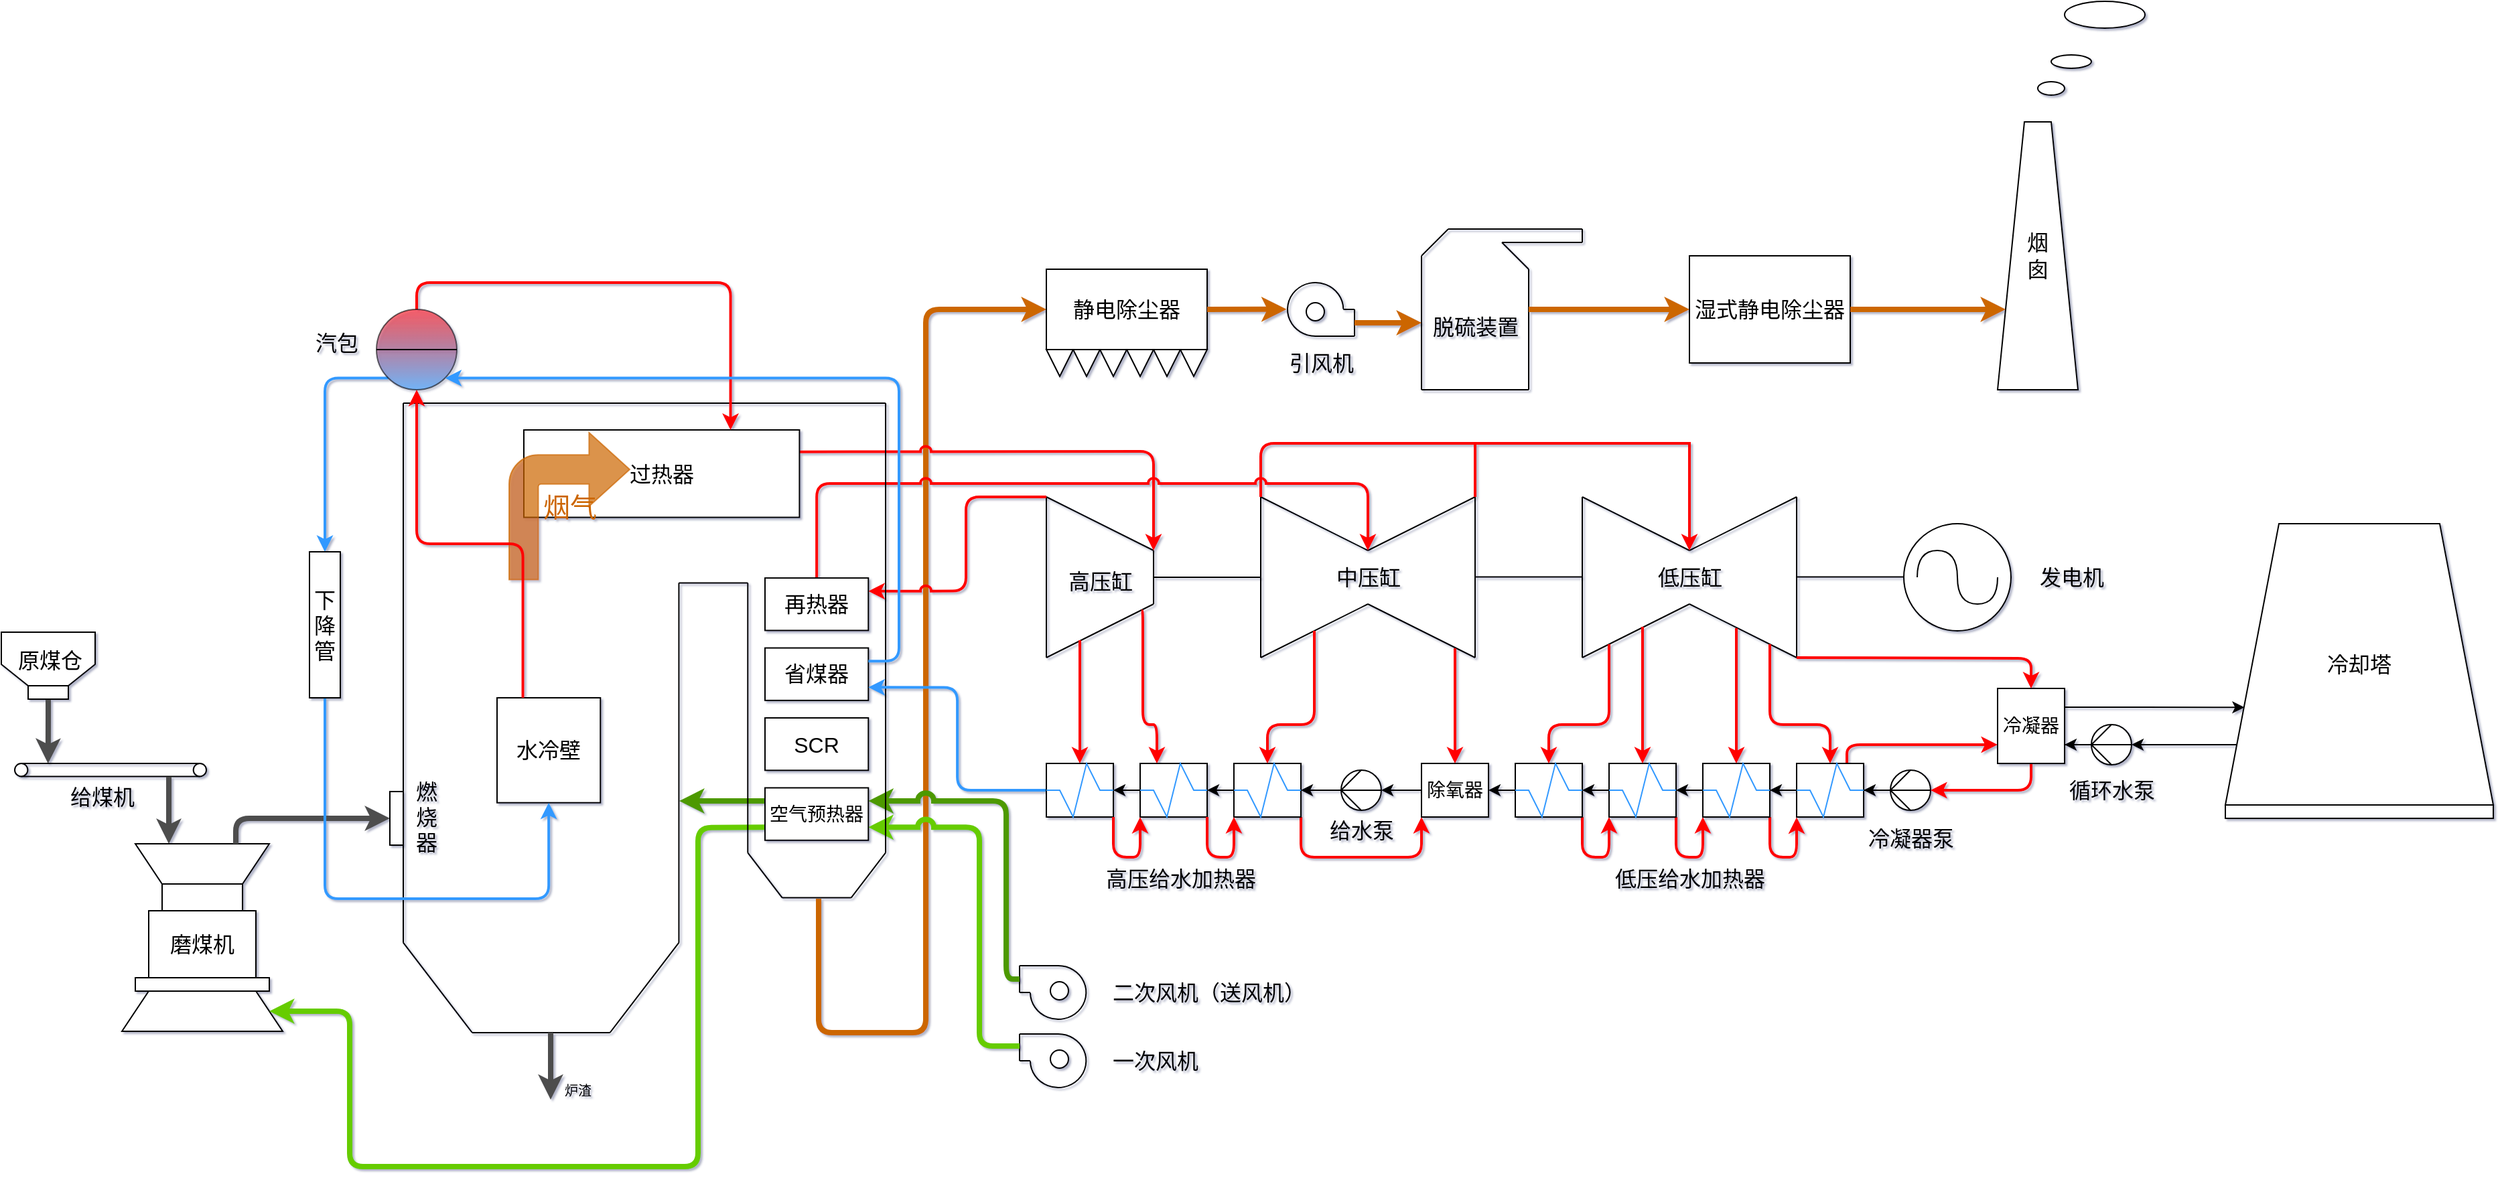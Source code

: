 <mxfile version="23.1.5" type="device">
  <diagram name="第 1 页" id="U0KWwwsV1pe8_7JutDu2">
    <mxGraphModel dx="2163" dy="1571" grid="0" gridSize="10" guides="1" tooltips="1" connect="1" arrows="1" fold="1" page="0" pageScale="1" pageWidth="1169" pageHeight="827" background="none" math="0" shadow="1">
      <root>
        <mxCell id="0" />
        <mxCell id="1" parent="0" />
        <mxCell id="A9Hma009ptqyfzRSZnZo-66" value="" style="shape=loopLimit;whiteSpace=wrap;html=1;rotation=-180;size=20;" parent="1" vertex="1">
          <mxGeometry x="140" y="301" width="70" height="40" as="geometry" />
        </mxCell>
        <mxCell id="A9Hma009ptqyfzRSZnZo-68" style="edgeStyle=orthogonalEdgeStyle;rounded=1;orthogonalLoop=1;jettySize=auto;html=1;exitX=0.5;exitY=1;exitDx=0;exitDy=0;strokeColor=#4D4D4D;strokeWidth=4;curved=0;" parent="1" source="A9Hma009ptqyfzRSZnZo-67" edge="1">
          <mxGeometry relative="1" as="geometry">
            <mxPoint x="174.846" y="399" as="targetPoint" />
          </mxGeometry>
        </mxCell>
        <mxCell id="A9Hma009ptqyfzRSZnZo-67" value="" style="rounded=0;whiteSpace=wrap;html=1;" parent="1" vertex="1">
          <mxGeometry x="160" y="341" width="30" height="10" as="geometry" />
        </mxCell>
        <mxCell id="A9Hma009ptqyfzRSZnZo-70" value="" style="group" parent="1" vertex="1" connectable="0">
          <mxGeometry x="150" y="399" width="160" height="40.7" as="geometry" />
        </mxCell>
        <mxCell id="A9Hma009ptqyfzRSZnZo-71" value="" style="ellipse;whiteSpace=wrap;html=1;aspect=fixed;" parent="A9Hma009ptqyfzRSZnZo-70" vertex="1">
          <mxGeometry width="9.697" height="9.697" as="geometry" />
        </mxCell>
        <mxCell id="A9Hma009ptqyfzRSZnZo-72" value="" style="ellipse;whiteSpace=wrap;html=1;aspect=fixed;" parent="A9Hma009ptqyfzRSZnZo-70" vertex="1">
          <mxGeometry x="133.333" width="9.697" height="9.697" as="geometry" />
        </mxCell>
        <mxCell id="A9Hma009ptqyfzRSZnZo-73" style="rounded=0;orthogonalLoop=1;jettySize=auto;html=1;exitX=0.5;exitY=0;exitDx=0;exitDy=0;entryX=0.5;entryY=0;entryDx=0;entryDy=0;endArrow=none;endFill=0;" parent="A9Hma009ptqyfzRSZnZo-70" source="A9Hma009ptqyfzRSZnZo-71" target="A9Hma009ptqyfzRSZnZo-72" edge="1">
          <mxGeometry relative="1" as="geometry" />
        </mxCell>
        <mxCell id="A9Hma009ptqyfzRSZnZo-74" style="rounded=0;orthogonalLoop=1;jettySize=auto;html=1;exitX=0.5;exitY=1;exitDx=0;exitDy=0;entryX=0.5;entryY=1;entryDx=0;entryDy=0;endArrow=none;endFill=0;" parent="A9Hma009ptqyfzRSZnZo-70" source="A9Hma009ptqyfzRSZnZo-71" target="A9Hma009ptqyfzRSZnZo-72" edge="1">
          <mxGeometry relative="1" as="geometry" />
        </mxCell>
        <mxCell id="A9Hma009ptqyfzRSZnZo-241" value="&lt;font style=&quot;font-size: 16px;&quot;&gt;给煤机&lt;/font&gt;" style="text;html=1;align=center;verticalAlign=middle;resizable=0;points=[];autosize=1;strokeColor=none;fillColor=none;" parent="A9Hma009ptqyfzRSZnZo-70" vertex="1">
          <mxGeometry x="32" y="9.7" width="66" height="31" as="geometry" />
        </mxCell>
        <mxCell id="A9Hma009ptqyfzRSZnZo-95" value="" style="group" parent="1" vertex="1" connectable="0">
          <mxGeometry x="230" y="459" width="120" height="140" as="geometry" />
        </mxCell>
        <mxCell id="A9Hma009ptqyfzRSZnZo-96" value="" style="shape=trapezoid;perimeter=trapezoidPerimeter;whiteSpace=wrap;html=1;fixedSize=1;" parent="A9Hma009ptqyfzRSZnZo-95" vertex="1">
          <mxGeometry y="110" width="120" height="30" as="geometry" />
        </mxCell>
        <mxCell id="A9Hma009ptqyfzRSZnZo-97" value="" style="rounded=0;whiteSpace=wrap;html=1;" parent="A9Hma009ptqyfzRSZnZo-95" vertex="1">
          <mxGeometry x="10" y="100" width="100" height="10" as="geometry" />
        </mxCell>
        <mxCell id="A9Hma009ptqyfzRSZnZo-98" value="&lt;font style=&quot;font-size: 16px;&quot;&gt;磨煤机&lt;/font&gt;" style="rounded=0;whiteSpace=wrap;html=1;" parent="A9Hma009ptqyfzRSZnZo-95" vertex="1">
          <mxGeometry x="20" y="50" width="80" height="50" as="geometry" />
        </mxCell>
        <mxCell id="A9Hma009ptqyfzRSZnZo-99" value="" style="rounded=0;whiteSpace=wrap;html=1;" parent="A9Hma009ptqyfzRSZnZo-95" vertex="1">
          <mxGeometry x="30" y="30" width="60" height="20" as="geometry" />
        </mxCell>
        <mxCell id="A9Hma009ptqyfzRSZnZo-101" style="edgeStyle=orthogonalEdgeStyle;rounded=0;orthogonalLoop=1;jettySize=auto;html=1;exitX=0.75;exitY=1;exitDx=0;exitDy=0;endArrow=none;endFill=0;startArrow=classic;startFill=1;strokeColor=#4D4D4D;strokeWidth=4;" parent="A9Hma009ptqyfzRSZnZo-95" source="A9Hma009ptqyfzRSZnZo-100" edge="1">
          <mxGeometry relative="1" as="geometry">
            <mxPoint x="35" y="-50" as="targetPoint" />
            <Array as="points">
              <mxPoint x="35" y="-50" />
            </Array>
          </mxGeometry>
        </mxCell>
        <mxCell id="A9Hma009ptqyfzRSZnZo-100" value="" style="shape=trapezoid;perimeter=trapezoidPerimeter;whiteSpace=wrap;html=1;fixedSize=1;rotation=-180;" parent="A9Hma009ptqyfzRSZnZo-95" vertex="1">
          <mxGeometry x="10" width="100" height="30" as="geometry" />
        </mxCell>
        <mxCell id="A9Hma009ptqyfzRSZnZo-138" value="" style="group" parent="1" vertex="1" connectable="0">
          <mxGeometry x="920" y="200" width="80" height="120" as="geometry" />
        </mxCell>
        <mxCell id="A9Hma009ptqyfzRSZnZo-139" value="" style="endArrow=none;html=1;rounded=0;" parent="A9Hma009ptqyfzRSZnZo-138" edge="1">
          <mxGeometry width="50" height="50" relative="1" as="geometry">
            <mxPoint y="120" as="sourcePoint" />
            <mxPoint x="80" y="80" as="targetPoint" />
          </mxGeometry>
        </mxCell>
        <mxCell id="A9Hma009ptqyfzRSZnZo-140" value="" style="endArrow=none;html=1;rounded=0;" parent="A9Hma009ptqyfzRSZnZo-138" edge="1">
          <mxGeometry width="50" height="50" relative="1" as="geometry">
            <mxPoint y="120" as="sourcePoint" />
            <mxPoint as="targetPoint" />
          </mxGeometry>
        </mxCell>
        <mxCell id="A9Hma009ptqyfzRSZnZo-141" value="" style="endArrow=none;html=1;rounded=0;" parent="A9Hma009ptqyfzRSZnZo-138" edge="1">
          <mxGeometry width="50" height="50" relative="1" as="geometry">
            <mxPoint x="80" y="40" as="sourcePoint" />
            <mxPoint as="targetPoint" />
          </mxGeometry>
        </mxCell>
        <mxCell id="A9Hma009ptqyfzRSZnZo-142" value="" style="endArrow=none;html=1;rounded=0;" parent="A9Hma009ptqyfzRSZnZo-138" edge="1">
          <mxGeometry width="50" height="50" relative="1" as="geometry">
            <mxPoint x="80" y="80" as="sourcePoint" />
            <mxPoint x="80" y="40" as="targetPoint" />
          </mxGeometry>
        </mxCell>
        <mxCell id="A9Hma009ptqyfzRSZnZo-145" value="" style="group" parent="1" vertex="1" connectable="0">
          <mxGeometry x="1080" y="200" width="160" height="120" as="geometry" />
        </mxCell>
        <mxCell id="A9Hma009ptqyfzRSZnZo-134" value="" style="endArrow=none;html=1;rounded=0;" parent="A9Hma009ptqyfzRSZnZo-145" edge="1">
          <mxGeometry width="50" height="50" relative="1" as="geometry">
            <mxPoint x="160" as="sourcePoint" />
            <mxPoint x="80" y="40" as="targetPoint" />
          </mxGeometry>
        </mxCell>
        <mxCell id="A9Hma009ptqyfzRSZnZo-135" value="" style="endArrow=none;html=1;rounded=0;" parent="A9Hma009ptqyfzRSZnZo-145" edge="1">
          <mxGeometry width="50" height="50" relative="1" as="geometry">
            <mxPoint x="160" as="sourcePoint" />
            <mxPoint x="160" y="120" as="targetPoint" />
          </mxGeometry>
        </mxCell>
        <mxCell id="A9Hma009ptqyfzRSZnZo-136" value="" style="endArrow=none;html=1;rounded=0;" parent="A9Hma009ptqyfzRSZnZo-145" edge="1">
          <mxGeometry width="50" height="50" relative="1" as="geometry">
            <mxPoint x="80" y="80" as="sourcePoint" />
            <mxPoint x="160" y="120" as="targetPoint" />
          </mxGeometry>
        </mxCell>
        <mxCell id="A9Hma009ptqyfzRSZnZo-128" value="" style="endArrow=none;html=1;rounded=0;" parent="A9Hma009ptqyfzRSZnZo-145" edge="1">
          <mxGeometry width="50" height="50" relative="1" as="geometry">
            <mxPoint y="120" as="sourcePoint" />
            <mxPoint x="80" y="80" as="targetPoint" />
          </mxGeometry>
        </mxCell>
        <mxCell id="A9Hma009ptqyfzRSZnZo-129" value="" style="endArrow=none;html=1;rounded=0;" parent="A9Hma009ptqyfzRSZnZo-145" edge="1">
          <mxGeometry width="50" height="50" relative="1" as="geometry">
            <mxPoint y="120" as="sourcePoint" />
            <mxPoint as="targetPoint" />
          </mxGeometry>
        </mxCell>
        <mxCell id="A9Hma009ptqyfzRSZnZo-130" value="" style="endArrow=none;html=1;rounded=0;" parent="A9Hma009ptqyfzRSZnZo-145" edge="1">
          <mxGeometry width="50" height="50" relative="1" as="geometry">
            <mxPoint x="80" y="40" as="sourcePoint" />
            <mxPoint as="targetPoint" />
          </mxGeometry>
        </mxCell>
        <mxCell id="A9Hma009ptqyfzRSZnZo-160" value="&lt;font style=&quot;font-size: 16px;&quot;&gt;中压缸&lt;/font&gt;" style="text;html=1;align=center;verticalAlign=middle;resizable=0;points=[];autosize=1;strokeColor=none;fillColor=none;" parent="A9Hma009ptqyfzRSZnZo-145" vertex="1">
          <mxGeometry x="45" y="45" width="70" height="30" as="geometry" />
        </mxCell>
        <mxCell id="A9Hma009ptqyfzRSZnZo-146" value="" style="group" parent="1" vertex="1" connectable="0">
          <mxGeometry x="1320" y="200" width="160" height="120" as="geometry" />
        </mxCell>
        <mxCell id="A9Hma009ptqyfzRSZnZo-147" value="" style="endArrow=none;html=1;rounded=0;" parent="A9Hma009ptqyfzRSZnZo-146" edge="1">
          <mxGeometry width="50" height="50" relative="1" as="geometry">
            <mxPoint x="160" as="sourcePoint" />
            <mxPoint x="80" y="40" as="targetPoint" />
          </mxGeometry>
        </mxCell>
        <mxCell id="A9Hma009ptqyfzRSZnZo-148" value="" style="endArrow=none;html=1;rounded=0;" parent="A9Hma009ptqyfzRSZnZo-146" edge="1">
          <mxGeometry width="50" height="50" relative="1" as="geometry">
            <mxPoint x="160" as="sourcePoint" />
            <mxPoint x="160" y="120" as="targetPoint" />
          </mxGeometry>
        </mxCell>
        <mxCell id="A9Hma009ptqyfzRSZnZo-149" value="" style="endArrow=none;html=1;rounded=0;" parent="A9Hma009ptqyfzRSZnZo-146" edge="1">
          <mxGeometry width="50" height="50" relative="1" as="geometry">
            <mxPoint x="80" y="80" as="sourcePoint" />
            <mxPoint x="160" y="120" as="targetPoint" />
          </mxGeometry>
        </mxCell>
        <mxCell id="A9Hma009ptqyfzRSZnZo-150" value="" style="endArrow=none;html=1;rounded=0;" parent="A9Hma009ptqyfzRSZnZo-146" edge="1">
          <mxGeometry width="50" height="50" relative="1" as="geometry">
            <mxPoint y="120" as="sourcePoint" />
            <mxPoint x="80" y="80" as="targetPoint" />
          </mxGeometry>
        </mxCell>
        <mxCell id="A9Hma009ptqyfzRSZnZo-151" value="" style="endArrow=none;html=1;rounded=0;" parent="A9Hma009ptqyfzRSZnZo-146" edge="1">
          <mxGeometry width="50" height="50" relative="1" as="geometry">
            <mxPoint y="120" as="sourcePoint" />
            <mxPoint as="targetPoint" />
          </mxGeometry>
        </mxCell>
        <mxCell id="A9Hma009ptqyfzRSZnZo-152" value="" style="endArrow=none;html=1;rounded=0;" parent="A9Hma009ptqyfzRSZnZo-146" edge="1">
          <mxGeometry width="50" height="50" relative="1" as="geometry">
            <mxPoint x="80" y="40" as="sourcePoint" />
            <mxPoint as="targetPoint" />
          </mxGeometry>
        </mxCell>
        <mxCell id="A9Hma009ptqyfzRSZnZo-161" value="&lt;font style=&quot;font-size: 16px;&quot;&gt;低压缸&lt;/font&gt;" style="text;html=1;align=center;verticalAlign=middle;resizable=0;points=[];autosize=1;strokeColor=none;fillColor=none;" parent="A9Hma009ptqyfzRSZnZo-146" vertex="1">
          <mxGeometry x="45" y="45" width="70" height="30" as="geometry" />
        </mxCell>
        <mxCell id="A9Hma009ptqyfzRSZnZo-153" value="" style="ellipse;whiteSpace=wrap;html=1;aspect=fixed;" parent="1" vertex="1">
          <mxGeometry x="1560" y="220" width="80" height="80" as="geometry" />
        </mxCell>
        <mxCell id="A9Hma009ptqyfzRSZnZo-155" value="" style="endArrow=none;html=1;rounded=0;edgeStyle=orthogonalEdgeStyle;curved=1;" parent="1" edge="1">
          <mxGeometry width="50" height="50" relative="1" as="geometry">
            <mxPoint x="1570" y="260" as="sourcePoint" />
            <mxPoint x="1630" y="260" as="targetPoint" />
            <Array as="points">
              <mxPoint x="1570" y="240" />
              <mxPoint x="1600" y="240" />
              <mxPoint x="1600" y="280" />
              <mxPoint x="1630" y="280" />
            </Array>
          </mxGeometry>
        </mxCell>
        <mxCell id="A9Hma009ptqyfzRSZnZo-156" value="" style="endArrow=none;html=1;rounded=0;" parent="1" edge="1">
          <mxGeometry width="50" height="50" relative="1" as="geometry">
            <mxPoint x="1000" y="260" as="sourcePoint" />
            <mxPoint x="1080" y="260" as="targetPoint" />
          </mxGeometry>
        </mxCell>
        <mxCell id="A9Hma009ptqyfzRSZnZo-157" value="" style="endArrow=none;html=1;rounded=0;" parent="1" edge="1">
          <mxGeometry width="50" height="50" relative="1" as="geometry">
            <mxPoint x="1240" y="259.71" as="sourcePoint" />
            <mxPoint x="1320" y="259.71" as="targetPoint" />
          </mxGeometry>
        </mxCell>
        <mxCell id="A9Hma009ptqyfzRSZnZo-158" value="" style="endArrow=none;html=1;rounded=0;" parent="1" edge="1">
          <mxGeometry width="50" height="50" relative="1" as="geometry">
            <mxPoint x="1480" y="259.71" as="sourcePoint" />
            <mxPoint x="1560" y="259.71" as="targetPoint" />
          </mxGeometry>
        </mxCell>
        <mxCell id="A9Hma009ptqyfzRSZnZo-159" value="&lt;font style=&quot;font-size: 16px;&quot;&gt;高压缸&lt;/font&gt;" style="text;html=1;align=center;verticalAlign=middle;resizable=0;points=[];autosize=1;strokeColor=none;fillColor=none;" parent="1" vertex="1">
          <mxGeometry x="925" y="248" width="70" height="30" as="geometry" />
        </mxCell>
        <mxCell id="A9Hma009ptqyfzRSZnZo-162" value="&lt;font style=&quot;font-size: 16px;&quot;&gt;发电机&lt;/font&gt;" style="text;html=1;align=center;verticalAlign=middle;resizable=0;points=[];autosize=1;strokeColor=none;fillColor=none;" parent="1" vertex="1">
          <mxGeometry x="1650" y="245" width="70" height="30" as="geometry" />
        </mxCell>
        <mxCell id="A9Hma009ptqyfzRSZnZo-197" style="edgeStyle=orthogonalEdgeStyle;rounded=1;orthogonalLoop=1;jettySize=auto;html=1;endArrow=none;endFill=0;exitX=0;exitY=0.5;exitDx=0;exitDy=0;startArrow=classic;startFill=1;strokeColor=#CC6600;strokeWidth=4;curved=0;" parent="1" source="A9Hma009ptqyfzRSZnZo-163" edge="1">
          <mxGeometry relative="1" as="geometry">
            <mxPoint x="750" y="500" as="targetPoint" />
            <mxPoint x="900" y="60" as="sourcePoint" />
            <Array as="points">
              <mxPoint x="830" y="60" />
              <mxPoint x="830" y="600" />
              <mxPoint x="750" y="600" />
            </Array>
          </mxGeometry>
        </mxCell>
        <mxCell id="A9Hma009ptqyfzRSZnZo-163" value="&lt;font style=&quot;font-size: 16px;&quot;&gt;静电除尘器&lt;/font&gt;" style="rounded=0;whiteSpace=wrap;html=1;" parent="1" vertex="1">
          <mxGeometry x="920" y="30" width="120" height="60" as="geometry" />
        </mxCell>
        <mxCell id="A9Hma009ptqyfzRSZnZo-164" value="" style="triangle;whiteSpace=wrap;html=1;rotation=90;" parent="1" vertex="1">
          <mxGeometry x="920" y="90" width="20" height="20" as="geometry" />
        </mxCell>
        <mxCell id="A9Hma009ptqyfzRSZnZo-165" value="" style="triangle;whiteSpace=wrap;html=1;rotation=90;" parent="1" vertex="1">
          <mxGeometry x="940" y="90" width="20" height="20" as="geometry" />
        </mxCell>
        <mxCell id="A9Hma009ptqyfzRSZnZo-166" value="" style="triangle;whiteSpace=wrap;html=1;rotation=90;" parent="1" vertex="1">
          <mxGeometry x="960" y="90" width="20" height="20" as="geometry" />
        </mxCell>
        <mxCell id="A9Hma009ptqyfzRSZnZo-167" value="" style="triangle;whiteSpace=wrap;html=1;rotation=90;" parent="1" vertex="1">
          <mxGeometry x="980" y="90" width="20" height="20" as="geometry" />
        </mxCell>
        <mxCell id="A9Hma009ptqyfzRSZnZo-168" value="" style="triangle;whiteSpace=wrap;html=1;rotation=90;" parent="1" vertex="1">
          <mxGeometry x="1000" y="90" width="20" height="20" as="geometry" />
        </mxCell>
        <mxCell id="A9Hma009ptqyfzRSZnZo-170" value="" style="triangle;whiteSpace=wrap;html=1;rotation=90;" parent="1" vertex="1">
          <mxGeometry x="1020" y="90" width="20" height="20" as="geometry" />
        </mxCell>
        <mxCell id="A9Hma009ptqyfzRSZnZo-171" value="" style="group;rotation=-180;" parent="1" vertex="1" connectable="0">
          <mxGeometry x="1100" y="40" width="50" height="40" as="geometry" />
        </mxCell>
        <mxCell id="A9Hma009ptqyfzRSZnZo-172" value="" style="verticalLabelPosition=bottom;verticalAlign=top;html=1;shape=mxgraph.basic.arc;startAngle=0.997;endAngle=0.748;rotation=-180;" parent="A9Hma009ptqyfzRSZnZo-171" vertex="1">
          <mxGeometry width="41.667" height="40" as="geometry" />
        </mxCell>
        <mxCell id="A9Hma009ptqyfzRSZnZo-173" value="" style="endArrow=none;html=1;rounded=0;entryX=0.5;entryY=0;entryDx=0;entryDy=0;entryPerimeter=0;" parent="A9Hma009ptqyfzRSZnZo-171" target="A9Hma009ptqyfzRSZnZo-172" edge="1">
          <mxGeometry width="50" height="50" relative="1" as="geometry">
            <mxPoint x="50" y="40" as="sourcePoint" />
            <mxPoint x="-62" y="-4" as="targetPoint" />
          </mxGeometry>
        </mxCell>
        <mxCell id="A9Hma009ptqyfzRSZnZo-174" value="" style="endArrow=none;html=1;rounded=0;" parent="A9Hma009ptqyfzRSZnZo-171" target="A9Hma009ptqyfzRSZnZo-172" edge="1">
          <mxGeometry width="50" height="50" relative="1" as="geometry">
            <mxPoint x="50" y="20" as="sourcePoint" />
            <mxPoint x="42" y="20" as="targetPoint" />
          </mxGeometry>
        </mxCell>
        <mxCell id="A9Hma009ptqyfzRSZnZo-175" value="" style="endArrow=none;html=1;rounded=0;" parent="A9Hma009ptqyfzRSZnZo-171" edge="1">
          <mxGeometry width="50" height="50" relative="1" as="geometry">
            <mxPoint x="50" y="20" as="sourcePoint" />
            <mxPoint x="50" y="40" as="targetPoint" />
          </mxGeometry>
        </mxCell>
        <mxCell id="A9Hma009ptqyfzRSZnZo-176" value="" style="ellipse;whiteSpace=wrap;html=1;aspect=fixed;rotation=-180;" parent="A9Hma009ptqyfzRSZnZo-171" vertex="1">
          <mxGeometry x="14" y="15" width="13.5" height="13.5" as="geometry" />
        </mxCell>
        <mxCell id="A9Hma009ptqyfzRSZnZo-185" value="" style="group" parent="1" vertex="1" connectable="0">
          <mxGeometry x="1200" width="120" height="120" as="geometry" />
        </mxCell>
        <mxCell id="A9Hma009ptqyfzRSZnZo-177" value="" style="endArrow=none;html=1;rounded=0;" parent="A9Hma009ptqyfzRSZnZo-185" edge="1">
          <mxGeometry width="50" height="50" relative="1" as="geometry">
            <mxPoint y="120" as="sourcePoint" />
            <mxPoint y="20" as="targetPoint" />
          </mxGeometry>
        </mxCell>
        <mxCell id="A9Hma009ptqyfzRSZnZo-178" value="" style="endArrow=none;html=1;rounded=0;" parent="A9Hma009ptqyfzRSZnZo-185" edge="1">
          <mxGeometry width="50" height="50" relative="1" as="geometry">
            <mxPoint y="120" as="sourcePoint" />
            <mxPoint x="80" y="120" as="targetPoint" />
          </mxGeometry>
        </mxCell>
        <mxCell id="A9Hma009ptqyfzRSZnZo-179" value="" style="endArrow=none;html=1;rounded=0;" parent="A9Hma009ptqyfzRSZnZo-185" edge="1">
          <mxGeometry width="50" height="50" relative="1" as="geometry">
            <mxPoint x="80" y="120" as="sourcePoint" />
            <mxPoint x="80" y="30" as="targetPoint" />
          </mxGeometry>
        </mxCell>
        <mxCell id="A9Hma009ptqyfzRSZnZo-180" value="" style="endArrow=none;html=1;rounded=0;" parent="A9Hma009ptqyfzRSZnZo-185" edge="1">
          <mxGeometry width="50" height="50" relative="1" as="geometry">
            <mxPoint x="60" y="10" as="sourcePoint" />
            <mxPoint x="80" y="30" as="targetPoint" />
          </mxGeometry>
        </mxCell>
        <mxCell id="A9Hma009ptqyfzRSZnZo-181" value="" style="endArrow=none;html=1;rounded=0;" parent="A9Hma009ptqyfzRSZnZo-185" edge="1">
          <mxGeometry width="50" height="50" relative="1" as="geometry">
            <mxPoint x="20" as="sourcePoint" />
            <mxPoint y="20" as="targetPoint" />
          </mxGeometry>
        </mxCell>
        <mxCell id="A9Hma009ptqyfzRSZnZo-182" value="" style="endArrow=none;html=1;rounded=0;" parent="A9Hma009ptqyfzRSZnZo-185" edge="1">
          <mxGeometry width="50" height="50" relative="1" as="geometry">
            <mxPoint x="120" as="sourcePoint" />
            <mxPoint x="20" as="targetPoint" />
          </mxGeometry>
        </mxCell>
        <mxCell id="A9Hma009ptqyfzRSZnZo-183" value="" style="endArrow=none;html=1;rounded=0;" parent="A9Hma009ptqyfzRSZnZo-185" edge="1">
          <mxGeometry width="50" height="50" relative="1" as="geometry">
            <mxPoint x="120" y="10" as="sourcePoint" />
            <mxPoint x="60" y="10" as="targetPoint" />
          </mxGeometry>
        </mxCell>
        <mxCell id="A9Hma009ptqyfzRSZnZo-184" value="" style="endArrow=none;html=1;rounded=0;" parent="A9Hma009ptqyfzRSZnZo-185" edge="1">
          <mxGeometry width="50" height="50" relative="1" as="geometry">
            <mxPoint x="120" as="sourcePoint" />
            <mxPoint x="120" y="10" as="targetPoint" />
          </mxGeometry>
        </mxCell>
        <mxCell id="A9Hma009ptqyfzRSZnZo-186" value="&lt;font style=&quot;font-size: 16px;&quot;&gt;湿式静电除尘器&lt;/font&gt;" style="rounded=0;whiteSpace=wrap;html=1;" parent="1" vertex="1">
          <mxGeometry x="1400" y="20" width="120" height="80" as="geometry" />
        </mxCell>
        <mxCell id="A9Hma009ptqyfzRSZnZo-187" value="&lt;font style=&quot;font-size: 16px;&quot;&gt;烟&lt;br&gt;囱&lt;/font&gt;" style="shape=trapezoid;perimeter=trapezoidPerimeter;whiteSpace=wrap;html=1;fixedSize=1;" parent="1" vertex="1">
          <mxGeometry x="1630" y="-80" width="60" height="200" as="geometry" />
        </mxCell>
        <mxCell id="A9Hma009ptqyfzRSZnZo-195" value="&lt;font style=&quot;font-size: 16px;&quot;&gt;冷却塔&lt;/font&gt;" style="shape=trapezoid;perimeter=trapezoidPerimeter;whiteSpace=wrap;html=1;fixedSize=1;size=40;" parent="1" vertex="1">
          <mxGeometry x="1800" y="220" width="200" height="210" as="geometry" />
        </mxCell>
        <mxCell id="A9Hma009ptqyfzRSZnZo-196" value="" style="rounded=0;whiteSpace=wrap;html=1;" parent="1" vertex="1">
          <mxGeometry x="1800" y="430" width="200" height="10" as="geometry" />
        </mxCell>
        <mxCell id="A9Hma009ptqyfzRSZnZo-200" value="" style="endArrow=classic;html=1;rounded=0;strokeWidth=4;strokeColor=#CC6600;" parent="1" edge="1">
          <mxGeometry width="50" height="50" relative="1" as="geometry">
            <mxPoint x="1150" y="70" as="sourcePoint" />
            <mxPoint x="1200" y="70" as="targetPoint" />
          </mxGeometry>
        </mxCell>
        <mxCell id="A9Hma009ptqyfzRSZnZo-201" value="" style="endArrow=classic;html=1;rounded=0;exitX=1;exitY=0.5;exitDx=0;exitDy=0;entryX=1.018;entryY=0.502;entryDx=0;entryDy=0;entryPerimeter=0;strokeWidth=4;strokeColor=#CC6600;" parent="1" source="A9Hma009ptqyfzRSZnZo-163" target="A9Hma009ptqyfzRSZnZo-172" edge="1">
          <mxGeometry width="50" height="50" relative="1" as="geometry">
            <mxPoint x="1120" y="90" as="sourcePoint" />
            <mxPoint x="1170" y="40" as="targetPoint" />
          </mxGeometry>
        </mxCell>
        <mxCell id="A9Hma009ptqyfzRSZnZo-202" value="" style="endArrow=classic;html=1;rounded=0;strokeWidth=4;strokeColor=#CC6600;entryX=0;entryY=0.5;entryDx=0;entryDy=0;" parent="1" target="A9Hma009ptqyfzRSZnZo-186" edge="1">
          <mxGeometry width="50" height="50" relative="1" as="geometry">
            <mxPoint x="1280" y="60" as="sourcePoint" />
            <mxPoint x="1210" y="80" as="targetPoint" />
          </mxGeometry>
        </mxCell>
        <mxCell id="A9Hma009ptqyfzRSZnZo-203" value="" style="endArrow=classic;html=1;rounded=0;strokeWidth=4;strokeColor=#CC6600;entryX=0;entryY=0.75;entryDx=0;entryDy=0;exitX=1;exitY=0.5;exitDx=0;exitDy=0;" parent="1" source="A9Hma009ptqyfzRSZnZo-186" target="A9Hma009ptqyfzRSZnZo-187" edge="1">
          <mxGeometry width="50" height="50" relative="1" as="geometry">
            <mxPoint x="1290" y="70" as="sourcePoint" />
            <mxPoint x="1410" y="70" as="targetPoint" />
          </mxGeometry>
        </mxCell>
        <mxCell id="A9Hma009ptqyfzRSZnZo-204" value="&lt;font style=&quot;font-size: 16px;&quot;&gt;脱硫装置&lt;/font&gt;" style="text;html=1;align=center;verticalAlign=middle;resizable=0;points=[];autosize=1;strokeColor=none;fillColor=none;" parent="1" vertex="1">
          <mxGeometry x="1195" y="58" width="90" height="30" as="geometry" />
        </mxCell>
        <mxCell id="A9Hma009ptqyfzRSZnZo-205" value="" style="ellipse;whiteSpace=wrap;html=1;" parent="1" vertex="1">
          <mxGeometry x="1680" y="-170" width="60" height="20" as="geometry" />
        </mxCell>
        <mxCell id="A9Hma009ptqyfzRSZnZo-206" value="" style="ellipse;whiteSpace=wrap;html=1;" parent="1" vertex="1">
          <mxGeometry x="1670" y="-130" width="30" height="10" as="geometry" />
        </mxCell>
        <mxCell id="A9Hma009ptqyfzRSZnZo-207" value="" style="ellipse;whiteSpace=wrap;html=1;" parent="1" vertex="1">
          <mxGeometry x="1660" y="-110" width="20" height="10" as="geometry" />
        </mxCell>
        <mxCell id="A9Hma009ptqyfzRSZnZo-209" value="" style="group;rotation=0;" parent="1" vertex="1" connectable="0">
          <mxGeometry x="900" y="550" width="50" height="40" as="geometry" />
        </mxCell>
        <mxCell id="A9Hma009ptqyfzRSZnZo-210" value="" style="verticalLabelPosition=bottom;verticalAlign=top;html=1;shape=mxgraph.basic.arc;startAngle=0.997;endAngle=0.748;rotation=0;" parent="A9Hma009ptqyfzRSZnZo-209" vertex="1">
          <mxGeometry x="8" width="41.667" height="40" as="geometry" />
        </mxCell>
        <mxCell id="A9Hma009ptqyfzRSZnZo-211" value="" style="endArrow=none;html=1;rounded=0;entryX=0.5;entryY=0;entryDx=0;entryDy=0;entryPerimeter=0;" parent="A9Hma009ptqyfzRSZnZo-209" target="A9Hma009ptqyfzRSZnZo-210" edge="1">
          <mxGeometry width="50" height="50" relative="1" as="geometry">
            <mxPoint as="sourcePoint" />
            <mxPoint x="112" y="44" as="targetPoint" />
          </mxGeometry>
        </mxCell>
        <mxCell id="A9Hma009ptqyfzRSZnZo-212" value="" style="endArrow=none;html=1;rounded=0;" parent="A9Hma009ptqyfzRSZnZo-209" target="A9Hma009ptqyfzRSZnZo-210" edge="1">
          <mxGeometry width="50" height="50" relative="1" as="geometry">
            <mxPoint y="20" as="sourcePoint" />
            <mxPoint x="8" y="20" as="targetPoint" />
          </mxGeometry>
        </mxCell>
        <mxCell id="A9Hma009ptqyfzRSZnZo-213" value="" style="endArrow=none;html=1;rounded=0;" parent="A9Hma009ptqyfzRSZnZo-209" edge="1">
          <mxGeometry width="50" height="50" relative="1" as="geometry">
            <mxPoint y="20" as="sourcePoint" />
            <mxPoint as="targetPoint" />
          </mxGeometry>
        </mxCell>
        <mxCell id="A9Hma009ptqyfzRSZnZo-214" value="" style="ellipse;whiteSpace=wrap;html=1;aspect=fixed;rotation=0;" parent="A9Hma009ptqyfzRSZnZo-209" vertex="1">
          <mxGeometry x="23" y="12" width="13.5" height="13.5" as="geometry" />
        </mxCell>
        <mxCell id="A9Hma009ptqyfzRSZnZo-215" value="" style="group;rotation=0;" parent="1" vertex="1" connectable="0">
          <mxGeometry x="900" y="601" width="50" height="40" as="geometry" />
        </mxCell>
        <mxCell id="A9Hma009ptqyfzRSZnZo-216" value="" style="verticalLabelPosition=bottom;verticalAlign=top;html=1;shape=mxgraph.basic.arc;startAngle=0.997;endAngle=0.748;rotation=0;" parent="A9Hma009ptqyfzRSZnZo-215" vertex="1">
          <mxGeometry x="8" width="41.667" height="40" as="geometry" />
        </mxCell>
        <mxCell id="A9Hma009ptqyfzRSZnZo-217" value="" style="endArrow=none;html=1;rounded=0;entryX=0.5;entryY=0;entryDx=0;entryDy=0;entryPerimeter=0;" parent="A9Hma009ptqyfzRSZnZo-215" target="A9Hma009ptqyfzRSZnZo-216" edge="1">
          <mxGeometry width="50" height="50" relative="1" as="geometry">
            <mxPoint as="sourcePoint" />
            <mxPoint x="112" y="44" as="targetPoint" />
          </mxGeometry>
        </mxCell>
        <mxCell id="A9Hma009ptqyfzRSZnZo-218" value="" style="endArrow=none;html=1;rounded=0;" parent="A9Hma009ptqyfzRSZnZo-215" target="A9Hma009ptqyfzRSZnZo-216" edge="1">
          <mxGeometry width="50" height="50" relative="1" as="geometry">
            <mxPoint y="20" as="sourcePoint" />
            <mxPoint x="8" y="20" as="targetPoint" />
          </mxGeometry>
        </mxCell>
        <mxCell id="A9Hma009ptqyfzRSZnZo-219" value="" style="endArrow=none;html=1;rounded=0;" parent="A9Hma009ptqyfzRSZnZo-215" edge="1">
          <mxGeometry width="50" height="50" relative="1" as="geometry">
            <mxPoint y="20" as="sourcePoint" />
            <mxPoint as="targetPoint" />
          </mxGeometry>
        </mxCell>
        <mxCell id="A9Hma009ptqyfzRSZnZo-220" value="" style="ellipse;whiteSpace=wrap;html=1;aspect=fixed;rotation=0;" parent="A9Hma009ptqyfzRSZnZo-215" vertex="1">
          <mxGeometry x="23" y="12" width="13.5" height="13.5" as="geometry" />
        </mxCell>
        <mxCell id="A9Hma009ptqyfzRSZnZo-222" value="&lt;font style=&quot;font-size: 16px;&quot;&gt;二次风机（送风机）&lt;/font&gt;" style="text;html=1;align=center;verticalAlign=middle;resizable=0;points=[];autosize=1;strokeColor=none;fillColor=none;" parent="1" vertex="1">
          <mxGeometry x="960" y="554.5" width="162" height="31" as="geometry" />
        </mxCell>
        <mxCell id="A9Hma009ptqyfzRSZnZo-223" value="&lt;font style=&quot;font-size: 16px;&quot;&gt;一次风机&lt;/font&gt;" style="text;html=1;align=center;verticalAlign=middle;resizable=0;points=[];autosize=1;strokeColor=none;fillColor=none;" parent="1" vertex="1">
          <mxGeometry x="960" y="605.5" width="82" height="31" as="geometry" />
        </mxCell>
        <mxCell id="A9Hma009ptqyfzRSZnZo-224" value="" style="endArrow=classic;html=1;rounded=1;strokeWidth=4;strokeColor=#4D9900;entryX=1;entryY=0.25;entryDx=0;entryDy=0;jumpStyle=arc;edgeStyle=orthogonalEdgeStyle;" parent="1" target="A9Hma009ptqyfzRSZnZo-106" edge="1">
          <mxGeometry width="50" height="50" relative="1" as="geometry">
            <mxPoint x="900" y="560" as="sourcePoint" />
            <mxPoint x="860" y="460" as="targetPoint" />
            <Array as="points">
              <mxPoint x="890" y="427" />
            </Array>
          </mxGeometry>
        </mxCell>
        <mxCell id="A9Hma009ptqyfzRSZnZo-225" value="" style="endArrow=classic;html=1;rounded=1;strokeWidth=4;strokeColor=#66CC00;entryX=1;entryY=0.75;entryDx=0;entryDy=0;jumpStyle=arc;edgeStyle=orthogonalEdgeStyle;" parent="1" target="A9Hma009ptqyfzRSZnZo-106" edge="1">
          <mxGeometry width="50" height="50" relative="1" as="geometry">
            <mxPoint x="900" y="610" as="sourcePoint" />
            <mxPoint x="797" y="448" as="targetPoint" />
            <Array as="points">
              <mxPoint x="870" y="610" />
              <mxPoint x="870" y="447" />
            </Array>
          </mxGeometry>
        </mxCell>
        <mxCell id="A9Hma009ptqyfzRSZnZo-227" value="" style="endArrow=classic;html=1;rounded=0;strokeWidth=4;strokeColor=#4D9900;exitX=0;exitY=0.25;exitDx=0;exitDy=0;" parent="1" source="A9Hma009ptqyfzRSZnZo-106" edge="1">
          <mxGeometry width="50" height="50" relative="1" as="geometry">
            <mxPoint x="706" y="427.014" as="sourcePoint" />
            <mxPoint x="646" y="427" as="targetPoint" />
          </mxGeometry>
        </mxCell>
        <mxCell id="A9Hma009ptqyfzRSZnZo-228" value="" style="endArrow=classic;html=1;rounded=1;strokeWidth=4;strokeColor=#66CC00;exitX=0;exitY=0.75;exitDx=0;exitDy=0;entryX=1;entryY=0.5;entryDx=0;entryDy=0;curved=0;" parent="1" source="A9Hma009ptqyfzRSZnZo-106" target="A9Hma009ptqyfzRSZnZo-96" edge="1">
          <mxGeometry width="50" height="50" relative="1" as="geometry">
            <mxPoint x="720" y="448" as="sourcePoint" />
            <mxPoint x="656" y="448" as="targetPoint" />
            <Array as="points">
              <mxPoint x="660" y="447" />
              <mxPoint x="660" y="700" />
              <mxPoint x="400" y="700" />
              <mxPoint x="400" y="584" />
            </Array>
          </mxGeometry>
        </mxCell>
        <mxCell id="A9Hma009ptqyfzRSZnZo-230" value="" style="endArrow=classic;html=1;rounded=1;strokeWidth=4;strokeColor=#4D4D4D;exitX=0.25;exitY=1;exitDx=0;exitDy=0;curved=0;" parent="1" source="A9Hma009ptqyfzRSZnZo-100" target="kTDSInc0vKNJEKg1OHYj-116" edge="1">
          <mxGeometry width="50" height="50" relative="1" as="geometry">
            <mxPoint x="720" y="448" as="sourcePoint" />
            <mxPoint x="400" y="440" as="targetPoint" />
            <Array as="points">
              <mxPoint x="315" y="440" />
            </Array>
          </mxGeometry>
        </mxCell>
        <mxCell id="A9Hma009ptqyfzRSZnZo-232" value="" style="endArrow=classic;html=1;rounded=1;strokeWidth=2;strokeColor=#FF0000;exitX=1;exitY=0.25;exitDx=0;exitDy=0;jumpStyle=arc;curved=0;" parent="1" source="A9Hma009ptqyfzRSZnZo-102" edge="1">
          <mxGeometry width="50" height="50" relative="1" as="geometry">
            <mxPoint x="910" y="448" as="sourcePoint" />
            <mxPoint x="1000" y="240" as="targetPoint" />
            <Array as="points">
              <mxPoint x="1000" y="166" />
            </Array>
          </mxGeometry>
        </mxCell>
        <mxCell id="A9Hma009ptqyfzRSZnZo-238" value="" style="endArrow=classic;html=1;rounded=0;edgeStyle=orthogonalEdgeStyle;strokeWidth=2;strokeColor=#FF0000;" parent="1" edge="1">
          <mxGeometry width="50" height="50" relative="1" as="geometry">
            <mxPoint x="1240" y="200" as="sourcePoint" />
            <mxPoint x="1400" y="240" as="targetPoint" />
            <Array as="points">
              <mxPoint x="1240" y="160" />
              <mxPoint x="1400" y="160" />
            </Array>
          </mxGeometry>
        </mxCell>
        <mxCell id="A9Hma009ptqyfzRSZnZo-239" value="" style="endArrow=none;html=1;rounded=1;edgeStyle=orthogonalEdgeStyle;strokeWidth=2;strokeColor=#FF0000;curved=0;" parent="1" edge="1">
          <mxGeometry width="50" height="50" relative="1" as="geometry">
            <mxPoint x="1080" y="200" as="sourcePoint" />
            <mxPoint x="1240" y="160" as="targetPoint" />
            <Array as="points">
              <mxPoint x="1080" y="160" />
            </Array>
          </mxGeometry>
        </mxCell>
        <mxCell id="A9Hma009ptqyfzRSZnZo-27" value="" style="group;labelBackgroundColor=none;" parent="1" vertex="1" connectable="0">
          <mxGeometry x="440" y="130" width="360" height="470" as="geometry" />
        </mxCell>
        <mxCell id="A9Hma009ptqyfzRSZnZo-15" value="" style="endArrow=none;html=1;rounded=0;" parent="A9Hma009ptqyfzRSZnZo-27" edge="1">
          <mxGeometry width="50" height="50" relative="1" as="geometry">
            <mxPoint x="51.429" y="470.0" as="sourcePoint" />
            <mxPoint y="402.857" as="targetPoint" />
          </mxGeometry>
        </mxCell>
        <mxCell id="A9Hma009ptqyfzRSZnZo-16" value="" style="endArrow=none;html=1;rounded=0;" parent="A9Hma009ptqyfzRSZnZo-27" edge="1">
          <mxGeometry width="50" height="50" relative="1" as="geometry">
            <mxPoint x="205.714" y="402.857" as="sourcePoint" />
            <mxPoint x="154.286" y="470.0" as="targetPoint" />
          </mxGeometry>
        </mxCell>
        <mxCell id="A9Hma009ptqyfzRSZnZo-17" value="" style="endArrow=none;html=1;rounded=0;" parent="A9Hma009ptqyfzRSZnZo-27" edge="1">
          <mxGeometry width="50" height="50" relative="1" as="geometry">
            <mxPoint x="154.286" y="470.0" as="sourcePoint" />
            <mxPoint x="51.429" y="470.0" as="targetPoint" />
          </mxGeometry>
        </mxCell>
        <mxCell id="A9Hma009ptqyfzRSZnZo-18" value="" style="endArrow=none;html=1;rounded=0;" parent="A9Hma009ptqyfzRSZnZo-27" edge="1">
          <mxGeometry width="50" height="50" relative="1" as="geometry">
            <mxPoint as="sourcePoint" />
            <mxPoint y="402.857" as="targetPoint" />
          </mxGeometry>
        </mxCell>
        <mxCell id="A9Hma009ptqyfzRSZnZo-19" value="" style="endArrow=none;html=1;rounded=0;" parent="A9Hma009ptqyfzRSZnZo-27" edge="1">
          <mxGeometry width="50" height="50" relative="1" as="geometry">
            <mxPoint x="205.714" y="134.286" as="sourcePoint" />
            <mxPoint x="205.714" y="402.857" as="targetPoint" />
          </mxGeometry>
        </mxCell>
        <mxCell id="A9Hma009ptqyfzRSZnZo-20" value="" style="endArrow=none;html=1;rounded=0;" parent="A9Hma009ptqyfzRSZnZo-27" edge="1">
          <mxGeometry width="50" height="50" relative="1" as="geometry">
            <mxPoint as="sourcePoint" />
            <mxPoint x="360" as="targetPoint" />
          </mxGeometry>
        </mxCell>
        <mxCell id="A9Hma009ptqyfzRSZnZo-21" value="" style="endArrow=none;html=1;rounded=0;" parent="A9Hma009ptqyfzRSZnZo-27" edge="1">
          <mxGeometry width="50" height="50" relative="1" as="geometry">
            <mxPoint x="205.714" y="134.286" as="sourcePoint" />
            <mxPoint x="257.143" y="134.286" as="targetPoint" />
          </mxGeometry>
        </mxCell>
        <mxCell id="A9Hma009ptqyfzRSZnZo-23" value="" style="endArrow=none;html=1;rounded=0;" parent="A9Hma009ptqyfzRSZnZo-27" edge="1">
          <mxGeometry width="50" height="50" relative="1" as="geometry">
            <mxPoint x="257.143" y="134.286" as="sourcePoint" />
            <mxPoint x="257.143" y="335.714" as="targetPoint" />
          </mxGeometry>
        </mxCell>
        <mxCell id="A9Hma009ptqyfzRSZnZo-24" value="" style="endArrow=none;html=1;rounded=0;" parent="A9Hma009ptqyfzRSZnZo-27" edge="1">
          <mxGeometry width="50" height="50" relative="1" as="geometry">
            <mxPoint x="360" y="335.714" as="sourcePoint" />
            <mxPoint x="334.286" y="369.286" as="targetPoint" />
          </mxGeometry>
        </mxCell>
        <mxCell id="A9Hma009ptqyfzRSZnZo-25" value="" style="endArrow=none;html=1;rounded=0;" parent="A9Hma009ptqyfzRSZnZo-27" edge="1">
          <mxGeometry width="50" height="50" relative="1" as="geometry">
            <mxPoint x="257.143" y="335.714" as="sourcePoint" />
            <mxPoint x="282.857" y="369.286" as="targetPoint" />
          </mxGeometry>
        </mxCell>
        <mxCell id="A9Hma009ptqyfzRSZnZo-26" value="" style="endArrow=none;html=1;rounded=0;" parent="A9Hma009ptqyfzRSZnZo-27" edge="1">
          <mxGeometry width="50" height="50" relative="1" as="geometry">
            <mxPoint x="282.857" y="369.286" as="sourcePoint" />
            <mxPoint x="334.286" y="369.286" as="targetPoint" />
          </mxGeometry>
        </mxCell>
        <mxCell id="A9Hma009ptqyfzRSZnZo-236" style="edgeStyle=orthogonalEdgeStyle;rounded=1;orthogonalLoop=1;jettySize=auto;html=1;exitX=1;exitY=0.25;exitDx=0;exitDy=0;strokeWidth=2;strokeColor=#FF0000;endArrow=none;endFill=0;startArrow=classic;startFill=1;jumpStyle=arc;curved=0;" parent="A9Hma009ptqyfzRSZnZo-27" source="A9Hma009ptqyfzRSZnZo-103" edge="1">
          <mxGeometry relative="1" as="geometry">
            <mxPoint x="480" y="70" as="targetPoint" />
            <Array as="points">
              <mxPoint x="420" y="140" />
              <mxPoint x="420" y="70" />
            </Array>
          </mxGeometry>
        </mxCell>
        <mxCell id="A9Hma009ptqyfzRSZnZo-102" value="&lt;font style=&quot;font-size: 16px;&quot;&gt;过热器&lt;/font&gt;" style="rounded=0;whiteSpace=wrap;html=1;" parent="A9Hma009ptqyfzRSZnZo-27" vertex="1">
          <mxGeometry x="90" y="20.001" width="205.714" height="65.278" as="geometry" />
        </mxCell>
        <mxCell id="A9Hma009ptqyfzRSZnZo-237" style="edgeStyle=orthogonalEdgeStyle;rounded=1;orthogonalLoop=1;jettySize=auto;html=1;exitX=0.5;exitY=0;exitDx=0;exitDy=0;strokeWidth=2;strokeColor=#FF0000;jumpStyle=arc;curved=0;" parent="A9Hma009ptqyfzRSZnZo-27" source="A9Hma009ptqyfzRSZnZo-103" edge="1">
          <mxGeometry relative="1" as="geometry">
            <mxPoint x="720" y="110" as="targetPoint" />
            <Array as="points">
              <mxPoint x="309" y="60" />
              <mxPoint x="720" y="60" />
            </Array>
          </mxGeometry>
        </mxCell>
        <mxCell id="A9Hma009ptqyfzRSZnZo-103" value="&lt;font style=&quot;font-size: 16px;&quot;&gt;再热器&lt;/font&gt;" style="rounded=0;whiteSpace=wrap;html=1;" parent="A9Hma009ptqyfzRSZnZo-27" vertex="1">
          <mxGeometry x="270" y="130.556" width="77.143" height="39.167" as="geometry" />
        </mxCell>
        <mxCell id="A9Hma009ptqyfzRSZnZo-104" value="&lt;font style=&quot;font-size: 16px;&quot;&gt;省煤器&lt;/font&gt;" style="rounded=0;whiteSpace=wrap;html=1;" parent="A9Hma009ptqyfzRSZnZo-27" vertex="1">
          <mxGeometry x="270" y="182.778" width="77.143" height="39.167" as="geometry" />
        </mxCell>
        <mxCell id="A9Hma009ptqyfzRSZnZo-105" value="&lt;font style=&quot;font-size: 16px;&quot;&gt;SCR&lt;/font&gt;" style="rounded=0;whiteSpace=wrap;html=1;" parent="A9Hma009ptqyfzRSZnZo-27" vertex="1">
          <mxGeometry x="270" y="235.0" width="77.143" height="39.167" as="geometry" />
        </mxCell>
        <mxCell id="A9Hma009ptqyfzRSZnZo-106" value="&lt;font style=&quot;font-size: 14px;&quot;&gt;空气预热器&lt;/font&gt;" style="rounded=0;whiteSpace=wrap;html=1;" parent="A9Hma009ptqyfzRSZnZo-27" vertex="1">
          <mxGeometry x="270" y="287.222" width="77.143" height="39.167" as="geometry" />
        </mxCell>
        <mxCell id="A9Hma009ptqyfzRSZnZo-22" value="" style="endArrow=none;html=1;rounded=0;" parent="A9Hma009ptqyfzRSZnZo-27" edge="1">
          <mxGeometry width="50" height="50" relative="1" as="geometry">
            <mxPoint x="360" as="sourcePoint" />
            <mxPoint x="360" y="335.714" as="targetPoint" />
          </mxGeometry>
        </mxCell>
        <mxCell id="A9Hma009ptqyfzRSZnZo-118" value="&lt;font style=&quot;font-size: 16px;&quot;&gt;水冷壁&lt;/font&gt;" style="rounded=0;whiteSpace=wrap;html=1;" parent="A9Hma009ptqyfzRSZnZo-27" vertex="1">
          <mxGeometry x="69.996" y="219.999" width="77.143" height="78.333" as="geometry" />
        </mxCell>
        <mxCell id="kTDSInc0vKNJEKg1OHYj-118" value="&lt;font style=&quot;font-size: 16px;&quot;&gt;燃&lt;br&gt;烧&lt;br&gt;器&lt;/font&gt;" style="text;html=1;align=center;verticalAlign=middle;resizable=0;points=[];autosize=1;strokeColor=none;fillColor=none;" parent="A9Hma009ptqyfzRSZnZo-27" vertex="1">
          <mxGeometry y="274.17" width="34" height="70" as="geometry" />
        </mxCell>
        <mxCell id="kTDSInc0vKNJEKg1OHYj-126" value="&lt;font color=&quot;#cc6600&quot; style=&quot;font-size: 20px;&quot;&gt;烟气&lt;/font&gt;" style="html=1;shadow=0;dashed=0;align=center;verticalAlign=middle;shape=mxgraph.arrows2.bendArrow;dy=10.88;dx=30.31;notch=0;arrowHead=55;rounded=1;strokeColor=#CC6600;fillColor=#CC6600;opacity=70;" parent="A9Hma009ptqyfzRSZnZo-27" vertex="1">
          <mxGeometry x="79" y="22" width="90" height="109.72" as="geometry" />
        </mxCell>
        <mxCell id="A9Hma009ptqyfzRSZnZo-240" value="&lt;font style=&quot;font-size: 16px;&quot;&gt;原煤仓&lt;/font&gt;" style="text;html=1;align=center;verticalAlign=middle;resizable=0;points=[];autosize=1;strokeColor=none;fillColor=none;" parent="1" vertex="1">
          <mxGeometry x="143" y="306" width="66" height="31" as="geometry" />
        </mxCell>
        <mxCell id="A9Hma009ptqyfzRSZnZo-243" value="&lt;font style=&quot;font-size: 16px;&quot;&gt;引风机&lt;/font&gt;" style="text;html=1;align=center;verticalAlign=middle;resizable=0;points=[];autosize=1;strokeColor=none;fillColor=none;" parent="1" vertex="1">
          <mxGeometry x="1090" y="85" width="70" height="30" as="geometry" />
        </mxCell>
        <mxCell id="kTDSInc0vKNJEKg1OHYj-11" style="edgeStyle=orthogonalEdgeStyle;rounded=1;orthogonalLoop=1;jettySize=auto;html=1;exitX=0.5;exitY=0;exitDx=0;exitDy=0;entryX=0.75;entryY=0;entryDx=0;entryDy=0;strokeWidth=2;strokeColor=#FF0000;curved=0;" parent="1" source="kTDSInc0vKNJEKg1OHYj-4" target="A9Hma009ptqyfzRSZnZo-102" edge="1">
          <mxGeometry relative="1" as="geometry" />
        </mxCell>
        <mxCell id="uE5XVZn2w7kGCcReYyKL-3" style="edgeStyle=orthogonalEdgeStyle;rounded=1;orthogonalLoop=1;jettySize=auto;html=1;exitX=0;exitY=1;exitDx=0;exitDy=0;strokeWidth=2;curved=0;strokeColor=#3399FF;" parent="1" source="kTDSInc0vKNJEKg1OHYj-4" target="uE5XVZn2w7kGCcReYyKL-1" edge="1">
          <mxGeometry relative="1" as="geometry" />
        </mxCell>
        <mxCell id="kTDSInc0vKNJEKg1OHYj-4" value="" style="ellipse;whiteSpace=wrap;html=1;aspect=fixed;gradientColor=#3399FF;fillColor=#FF0000;opacity=60;" parent="1" vertex="1">
          <mxGeometry x="420" y="60" width="60" height="60" as="geometry" />
        </mxCell>
        <mxCell id="kTDSInc0vKNJEKg1OHYj-5" style="rounded=0;orthogonalLoop=1;jettySize=auto;html=1;exitX=1;exitY=0.5;exitDx=0;exitDy=0;entryX=0;entryY=0.5;entryDx=0;entryDy=0;endArrow=none;endFill=0;" parent="1" source="kTDSInc0vKNJEKg1OHYj-4" target="kTDSInc0vKNJEKg1OHYj-4" edge="1">
          <mxGeometry relative="1" as="geometry" />
        </mxCell>
        <mxCell id="kTDSInc0vKNJEKg1OHYj-7" style="edgeStyle=orthogonalEdgeStyle;rounded=1;orthogonalLoop=1;jettySize=auto;html=1;exitX=1;exitY=0.25;exitDx=0;exitDy=0;entryX=1;entryY=1;entryDx=0;entryDy=0;strokeWidth=2;strokeColor=#3399FF;jumpStyle=none;curved=0;" parent="1" source="A9Hma009ptqyfzRSZnZo-104" target="kTDSInc0vKNJEKg1OHYj-4" edge="1">
          <mxGeometry relative="1" as="geometry">
            <Array as="points">
              <mxPoint x="810" y="323" />
              <mxPoint x="810" y="111" />
            </Array>
          </mxGeometry>
        </mxCell>
        <mxCell id="kTDSInc0vKNJEKg1OHYj-10" style="edgeStyle=orthogonalEdgeStyle;rounded=1;orthogonalLoop=1;jettySize=auto;html=1;exitX=0.25;exitY=0;exitDx=0;exitDy=0;entryX=0.5;entryY=1;entryDx=0;entryDy=0;strokeColor=#FF0000;strokeWidth=2;curved=0;" parent="1" source="A9Hma009ptqyfzRSZnZo-118" target="kTDSInc0vKNJEKg1OHYj-4" edge="1">
          <mxGeometry relative="1" as="geometry" />
        </mxCell>
        <mxCell id="kTDSInc0vKNJEKg1OHYj-127" style="edgeStyle=orthogonalEdgeStyle;rounded=1;orthogonalLoop=1;jettySize=auto;html=1;exitX=0;exitY=0.5;exitDx=0;exitDy=0;entryX=1;entryY=0.75;entryDx=0;entryDy=0;strokeWidth=2;strokeColor=#3399FF;curved=0;" parent="1" source="kTDSInc0vKNJEKg1OHYj-12" target="A9Hma009ptqyfzRSZnZo-104" edge="1">
          <mxGeometry relative="1" as="geometry" />
        </mxCell>
        <mxCell id="kTDSInc0vKNJEKg1OHYj-12" value="" style="rounded=0;whiteSpace=wrap;html=1;" parent="1" vertex="1">
          <mxGeometry x="920" y="399" width="50" height="40" as="geometry" />
        </mxCell>
        <mxCell id="kTDSInc0vKNJEKg1OHYj-13" style="rounded=0;orthogonalLoop=1;jettySize=auto;html=1;exitX=1;exitY=0.5;exitDx=0;exitDy=0;entryX=0;entryY=0.5;entryDx=0;entryDy=0;endArrow=none;endFill=0;strokeColor=#3399FF;" parent="1" source="kTDSInc0vKNJEKg1OHYj-12" target="kTDSInc0vKNJEKg1OHYj-12" edge="1">
          <mxGeometry relative="1" as="geometry">
            <Array as="points">
              <mxPoint x="960" y="419" />
              <mxPoint x="950" y="399" />
              <mxPoint x="940" y="439" />
              <mxPoint x="930" y="419" />
            </Array>
          </mxGeometry>
        </mxCell>
        <mxCell id="kTDSInc0vKNJEKg1OHYj-17" style="edgeStyle=orthogonalEdgeStyle;rounded=0;orthogonalLoop=1;jettySize=auto;html=1;exitX=0;exitY=0.5;exitDx=0;exitDy=0;" parent="1" source="kTDSInc0vKNJEKg1OHYj-15" edge="1">
          <mxGeometry relative="1" as="geometry">
            <mxPoint x="970" y="419" as="targetPoint" />
          </mxGeometry>
        </mxCell>
        <mxCell id="kTDSInc0vKNJEKg1OHYj-15" value="" style="rounded=0;whiteSpace=wrap;html=1;" parent="1" vertex="1">
          <mxGeometry x="990" y="399" width="50" height="40" as="geometry" />
        </mxCell>
        <mxCell id="kTDSInc0vKNJEKg1OHYj-16" style="rounded=0;orthogonalLoop=1;jettySize=auto;html=1;exitX=1;exitY=0.5;exitDx=0;exitDy=0;entryX=0;entryY=0.5;entryDx=0;entryDy=0;endArrow=none;endFill=0;strokeColor=#3399FF;" parent="1" source="kTDSInc0vKNJEKg1OHYj-15" target="kTDSInc0vKNJEKg1OHYj-15" edge="1">
          <mxGeometry relative="1" as="geometry">
            <Array as="points">
              <mxPoint x="1030" y="419" />
              <mxPoint x="1020" y="399" />
              <mxPoint x="1010" y="439" />
              <mxPoint x="1000" y="419" />
            </Array>
          </mxGeometry>
        </mxCell>
        <mxCell id="kTDSInc0vKNJEKg1OHYj-20" style="edgeStyle=orthogonalEdgeStyle;rounded=0;orthogonalLoop=1;jettySize=auto;html=1;exitX=0;exitY=0.5;exitDx=0;exitDy=0;" parent="1" source="kTDSInc0vKNJEKg1OHYj-18" edge="1">
          <mxGeometry relative="1" as="geometry">
            <mxPoint x="1040" y="419" as="targetPoint" />
          </mxGeometry>
        </mxCell>
        <mxCell id="kTDSInc0vKNJEKg1OHYj-62" style="edgeStyle=orthogonalEdgeStyle;rounded=1;orthogonalLoop=1;jettySize=auto;html=1;exitX=1;exitY=1;exitDx=0;exitDy=0;entryX=0;entryY=1;entryDx=0;entryDy=0;strokeWidth=2;strokeColor=#FF0000;curved=0;" parent="1" source="kTDSInc0vKNJEKg1OHYj-18" target="kTDSInc0vKNJEKg1OHYj-22" edge="1">
          <mxGeometry relative="1" as="geometry">
            <Array as="points">
              <mxPoint x="1110" y="469" />
              <mxPoint x="1200" y="469" />
            </Array>
          </mxGeometry>
        </mxCell>
        <mxCell id="kTDSInc0vKNJEKg1OHYj-18" value="" style="rounded=0;whiteSpace=wrap;html=1;" parent="1" vertex="1">
          <mxGeometry x="1060" y="399" width="50" height="40" as="geometry" />
        </mxCell>
        <mxCell id="kTDSInc0vKNJEKg1OHYj-19" style="rounded=0;orthogonalLoop=1;jettySize=auto;html=1;exitX=1;exitY=0.5;exitDx=0;exitDy=0;entryX=0;entryY=0.5;entryDx=0;entryDy=0;endArrow=none;endFill=0;strokeColor=#3399FF;" parent="1" source="kTDSInc0vKNJEKg1OHYj-18" target="kTDSInc0vKNJEKg1OHYj-18" edge="1">
          <mxGeometry relative="1" as="geometry">
            <Array as="points">
              <mxPoint x="1100" y="419" />
              <mxPoint x="1090" y="399" />
              <mxPoint x="1080" y="439" />
              <mxPoint x="1070" y="419" />
            </Array>
          </mxGeometry>
        </mxCell>
        <mxCell id="kTDSInc0vKNJEKg1OHYj-47" style="edgeStyle=orthogonalEdgeStyle;rounded=0;orthogonalLoop=1;jettySize=auto;html=1;exitX=0;exitY=0.5;exitDx=0;exitDy=0;" parent="1" source="kTDSInc0vKNJEKg1OHYj-22" edge="1">
          <mxGeometry relative="1" as="geometry">
            <mxPoint x="1170.0" y="419.174" as="targetPoint" />
          </mxGeometry>
        </mxCell>
        <mxCell id="kTDSInc0vKNJEKg1OHYj-22" value="&lt;font style=&quot;font-size: 14px;&quot;&gt;除氧器&lt;/font&gt;" style="rounded=0;whiteSpace=wrap;html=1;" parent="1" vertex="1">
          <mxGeometry x="1200" y="399" width="50" height="40" as="geometry" />
        </mxCell>
        <mxCell id="kTDSInc0vKNJEKg1OHYj-54" style="edgeStyle=orthogonalEdgeStyle;rounded=0;orthogonalLoop=1;jettySize=auto;html=1;exitX=0;exitY=0.5;exitDx=0;exitDy=0;entryX=1;entryY=0.5;entryDx=0;entryDy=0;" parent="1" source="kTDSInc0vKNJEKg1OHYj-26" target="kTDSInc0vKNJEKg1OHYj-22" edge="1">
          <mxGeometry relative="1" as="geometry" />
        </mxCell>
        <mxCell id="kTDSInc0vKNJEKg1OHYj-64" style="edgeStyle=orthogonalEdgeStyle;rounded=1;orthogonalLoop=1;jettySize=auto;html=1;exitX=1;exitY=1;exitDx=0;exitDy=0;entryX=0;entryY=1;entryDx=0;entryDy=0;strokeWidth=2;strokeColor=#FF0000;curved=0;" parent="1" source="kTDSInc0vKNJEKg1OHYj-26" target="kTDSInc0vKNJEKg1OHYj-28" edge="1">
          <mxGeometry relative="1" as="geometry">
            <Array as="points">
              <mxPoint x="1320" y="469" />
              <mxPoint x="1340" y="469" />
            </Array>
          </mxGeometry>
        </mxCell>
        <mxCell id="kTDSInc0vKNJEKg1OHYj-26" value="" style="rounded=0;whiteSpace=wrap;html=1;" parent="1" vertex="1">
          <mxGeometry x="1270" y="399" width="50" height="40" as="geometry" />
        </mxCell>
        <mxCell id="kTDSInc0vKNJEKg1OHYj-27" style="rounded=0;orthogonalLoop=1;jettySize=auto;html=1;exitX=1;exitY=0.5;exitDx=0;exitDy=0;entryX=0;entryY=0.5;entryDx=0;entryDy=0;endArrow=none;endFill=0;strokeColor=#3399FF;" parent="1" source="kTDSInc0vKNJEKg1OHYj-26" target="kTDSInc0vKNJEKg1OHYj-26" edge="1">
          <mxGeometry relative="1" as="geometry">
            <Array as="points">
              <mxPoint x="1310" y="419" />
              <mxPoint x="1300" y="399" />
              <mxPoint x="1290" y="439" />
              <mxPoint x="1280" y="419" />
            </Array>
          </mxGeometry>
        </mxCell>
        <mxCell id="kTDSInc0vKNJEKg1OHYj-53" style="edgeStyle=orthogonalEdgeStyle;rounded=0;orthogonalLoop=1;jettySize=auto;html=1;exitX=0;exitY=0.5;exitDx=0;exitDy=0;entryX=1;entryY=0.5;entryDx=0;entryDy=0;" parent="1" source="kTDSInc0vKNJEKg1OHYj-28" target="kTDSInc0vKNJEKg1OHYj-26" edge="1">
          <mxGeometry relative="1" as="geometry" />
        </mxCell>
        <mxCell id="kTDSInc0vKNJEKg1OHYj-65" style="edgeStyle=orthogonalEdgeStyle;rounded=1;orthogonalLoop=1;jettySize=auto;html=1;exitX=1;exitY=1;exitDx=0;exitDy=0;entryX=0;entryY=1;entryDx=0;entryDy=0;strokeWidth=2;strokeColor=#FF0000;curved=0;" parent="1" source="kTDSInc0vKNJEKg1OHYj-28" target="kTDSInc0vKNJEKg1OHYj-30" edge="1">
          <mxGeometry relative="1" as="geometry">
            <Array as="points">
              <mxPoint x="1390" y="469" />
              <mxPoint x="1410" y="469" />
            </Array>
          </mxGeometry>
        </mxCell>
        <mxCell id="kTDSInc0vKNJEKg1OHYj-28" value="" style="rounded=0;whiteSpace=wrap;html=1;" parent="1" vertex="1">
          <mxGeometry x="1340" y="399" width="50" height="40" as="geometry" />
        </mxCell>
        <mxCell id="kTDSInc0vKNJEKg1OHYj-29" style="rounded=0;orthogonalLoop=1;jettySize=auto;html=1;exitX=1;exitY=0.5;exitDx=0;exitDy=0;entryX=0;entryY=0.5;entryDx=0;entryDy=0;endArrow=none;endFill=0;strokeColor=#3399FF;" parent="1" source="kTDSInc0vKNJEKg1OHYj-28" target="kTDSInc0vKNJEKg1OHYj-28" edge="1">
          <mxGeometry relative="1" as="geometry">
            <Array as="points">
              <mxPoint x="1380" y="419" />
              <mxPoint x="1370" y="399" />
              <mxPoint x="1360" y="439" />
              <mxPoint x="1350" y="419" />
            </Array>
          </mxGeometry>
        </mxCell>
        <mxCell id="kTDSInc0vKNJEKg1OHYj-51" style="edgeStyle=orthogonalEdgeStyle;rounded=0;orthogonalLoop=1;jettySize=auto;html=1;exitX=0;exitY=0.5;exitDx=0;exitDy=0;entryX=1;entryY=0.5;entryDx=0;entryDy=0;" parent="1" source="kTDSInc0vKNJEKg1OHYj-30" target="kTDSInc0vKNJEKg1OHYj-28" edge="1">
          <mxGeometry relative="1" as="geometry" />
        </mxCell>
        <mxCell id="kTDSInc0vKNJEKg1OHYj-66" style="edgeStyle=orthogonalEdgeStyle;rounded=1;orthogonalLoop=1;jettySize=auto;html=1;exitX=1;exitY=1;exitDx=0;exitDy=0;strokeWidth=2;strokeColor=#FF0000;curved=0;" parent="1" source="kTDSInc0vKNJEKg1OHYj-30" edge="1">
          <mxGeometry relative="1" as="geometry">
            <mxPoint x="1480" y="439.235" as="targetPoint" />
            <Array as="points">
              <mxPoint x="1460" y="469" />
              <mxPoint x="1480" y="469" />
            </Array>
          </mxGeometry>
        </mxCell>
        <mxCell id="kTDSInc0vKNJEKg1OHYj-30" value="" style="rounded=0;whiteSpace=wrap;html=1;" parent="1" vertex="1">
          <mxGeometry x="1410" y="399" width="50" height="40" as="geometry" />
        </mxCell>
        <mxCell id="kTDSInc0vKNJEKg1OHYj-31" style="rounded=0;orthogonalLoop=1;jettySize=auto;html=1;exitX=1;exitY=0.5;exitDx=0;exitDy=0;entryX=0;entryY=0.5;entryDx=0;entryDy=0;endArrow=none;endFill=0;strokeColor=#3399FF;" parent="1" source="kTDSInc0vKNJEKg1OHYj-30" target="kTDSInc0vKNJEKg1OHYj-30" edge="1">
          <mxGeometry relative="1" as="geometry">
            <Array as="points">
              <mxPoint x="1450" y="419" />
              <mxPoint x="1440" y="399" />
              <mxPoint x="1430" y="439" />
              <mxPoint x="1420" y="419" />
            </Array>
          </mxGeometry>
        </mxCell>
        <mxCell id="kTDSInc0vKNJEKg1OHYj-52" style="edgeStyle=orthogonalEdgeStyle;rounded=0;orthogonalLoop=1;jettySize=auto;html=1;exitX=0;exitY=0.5;exitDx=0;exitDy=0;entryX=1;entryY=0.5;entryDx=0;entryDy=0;" parent="1" source="kTDSInc0vKNJEKg1OHYj-32" target="kTDSInc0vKNJEKg1OHYj-30" edge="1">
          <mxGeometry relative="1" as="geometry" />
        </mxCell>
        <mxCell id="kTDSInc0vKNJEKg1OHYj-91" style="edgeStyle=orthogonalEdgeStyle;rounded=1;orthogonalLoop=1;jettySize=auto;html=1;exitX=0.75;exitY=0;exitDx=0;exitDy=0;entryX=0;entryY=0.75;entryDx=0;entryDy=0;strokeWidth=2;strokeColor=#FF0000;curved=0;" parent="1" source="kTDSInc0vKNJEKg1OHYj-32" target="kTDSInc0vKNJEKg1OHYj-85" edge="1">
          <mxGeometry relative="1" as="geometry">
            <Array as="points">
              <mxPoint x="1518" y="385" />
            </Array>
          </mxGeometry>
        </mxCell>
        <mxCell id="kTDSInc0vKNJEKg1OHYj-32" value="" style="rounded=0;whiteSpace=wrap;html=1;" parent="1" vertex="1">
          <mxGeometry x="1480" y="399" width="50" height="40" as="geometry" />
        </mxCell>
        <mxCell id="kTDSInc0vKNJEKg1OHYj-33" style="rounded=0;orthogonalLoop=1;jettySize=auto;html=1;exitX=1;exitY=0.5;exitDx=0;exitDy=0;entryX=0;entryY=0.5;entryDx=0;entryDy=0;endArrow=none;endFill=0;strokeColor=#3399FF;" parent="1" source="kTDSInc0vKNJEKg1OHYj-32" target="kTDSInc0vKNJEKg1OHYj-32" edge="1">
          <mxGeometry relative="1" as="geometry">
            <Array as="points">
              <mxPoint x="1520" y="419" />
              <mxPoint x="1510" y="399" />
              <mxPoint x="1500" y="439" />
              <mxPoint x="1490" y="419" />
            </Array>
          </mxGeometry>
        </mxCell>
        <mxCell id="kTDSInc0vKNJEKg1OHYj-38" style="edgeStyle=orthogonalEdgeStyle;rounded=0;orthogonalLoop=1;jettySize=auto;html=1;exitX=1;exitY=0.5;exitDx=0;exitDy=0;" parent="1" source="kTDSInc0vKNJEKg1OHYj-34" edge="1">
          <mxGeometry relative="1" as="geometry">
            <mxPoint x="1140.0" y="419.174" as="targetPoint" />
          </mxGeometry>
        </mxCell>
        <mxCell id="kTDSInc0vKNJEKg1OHYj-39" style="edgeStyle=orthogonalEdgeStyle;rounded=0;orthogonalLoop=1;jettySize=auto;html=1;exitX=1;exitY=0.5;exitDx=0;exitDy=0;" parent="1" source="kTDSInc0vKNJEKg1OHYj-34" edge="1">
          <mxGeometry relative="1" as="geometry">
            <mxPoint x="1140.0" y="419.174" as="targetPoint" />
          </mxGeometry>
        </mxCell>
        <mxCell id="kTDSInc0vKNJEKg1OHYj-48" style="edgeStyle=orthogonalEdgeStyle;rounded=0;orthogonalLoop=1;jettySize=auto;html=1;exitX=0;exitY=0.5;exitDx=0;exitDy=0;entryX=1;entryY=0.5;entryDx=0;entryDy=0;" parent="1" source="kTDSInc0vKNJEKg1OHYj-34" target="kTDSInc0vKNJEKg1OHYj-18" edge="1">
          <mxGeometry relative="1" as="geometry" />
        </mxCell>
        <mxCell id="kTDSInc0vKNJEKg1OHYj-34" value="" style="ellipse;whiteSpace=wrap;html=1;aspect=fixed;" parent="1" vertex="1">
          <mxGeometry x="1140" y="404" width="30" height="30" as="geometry" />
        </mxCell>
        <mxCell id="kTDSInc0vKNJEKg1OHYj-37" style="rounded=0;orthogonalLoop=1;jettySize=auto;html=1;exitX=0.5;exitY=0;exitDx=0;exitDy=0;entryX=0;entryY=0.5;entryDx=0;entryDy=0;endArrow=none;endFill=0;" parent="1" source="kTDSInc0vKNJEKg1OHYj-34" target="kTDSInc0vKNJEKg1OHYj-34" edge="1">
          <mxGeometry relative="1" as="geometry" />
        </mxCell>
        <mxCell id="kTDSInc0vKNJEKg1OHYj-41" style="edgeStyle=orthogonalEdgeStyle;rounded=0;orthogonalLoop=1;jettySize=auto;html=1;exitX=1;exitY=0.5;exitDx=0;exitDy=0;entryX=0;entryY=0.5;entryDx=0;entryDy=0;endArrow=none;endFill=0;" parent="1" source="kTDSInc0vKNJEKg1OHYj-34" target="kTDSInc0vKNJEKg1OHYj-34" edge="1">
          <mxGeometry relative="1" as="geometry" />
        </mxCell>
        <mxCell id="kTDSInc0vKNJEKg1OHYj-45" style="rounded=0;orthogonalLoop=1;jettySize=auto;html=1;exitX=0;exitY=0.5;exitDx=0;exitDy=0;entryX=0.5;entryY=1;entryDx=0;entryDy=0;endArrow=none;endFill=0;" parent="1" source="kTDSInc0vKNJEKg1OHYj-34" target="kTDSInc0vKNJEKg1OHYj-34" edge="1">
          <mxGeometry relative="1" as="geometry" />
        </mxCell>
        <mxCell id="kTDSInc0vKNJEKg1OHYj-46" value="&lt;font style=&quot;font-size: 16px;&quot;&gt;给水泵&lt;/font&gt;" style="text;html=1;align=center;verticalAlign=middle;resizable=0;points=[];autosize=1;strokeColor=none;fillColor=none;" parent="1" vertex="1">
          <mxGeometry x="1120" y="434" width="70" height="30" as="geometry" />
        </mxCell>
        <mxCell id="kTDSInc0vKNJEKg1OHYj-58" value="" style="endArrow=classic;html=1;rounded=1;entryX=0.5;entryY=0;entryDx=0;entryDy=0;strokeColor=#FF0000;curved=0;strokeWidth=2;" parent="1" target="kTDSInc0vKNJEKg1OHYj-12" edge="1">
          <mxGeometry width="50" height="50" relative="1" as="geometry">
            <mxPoint x="945" y="307" as="sourcePoint" />
            <mxPoint x="945" y="377.0" as="targetPoint" />
          </mxGeometry>
        </mxCell>
        <mxCell id="kTDSInc0vKNJEKg1OHYj-59" value="" style="endArrow=classic;html=1;rounded=1;entryX=0.25;entryY=0;entryDx=0;entryDy=0;strokeColor=#FF0000;strokeWidth=2;edgeStyle=orthogonalEdgeStyle;" parent="1" target="kTDSInc0vKNJEKg1OHYj-15" edge="1">
          <mxGeometry width="50" height="50" relative="1" as="geometry">
            <mxPoint x="991" y="285" as="sourcePoint" />
            <mxPoint x="1002.5" y="375" as="targetPoint" />
            <Array as="points">
              <mxPoint x="992" y="285" />
              <mxPoint x="992" y="370" />
              <mxPoint x="1002" y="370" />
            </Array>
          </mxGeometry>
        </mxCell>
        <mxCell id="kTDSInc0vKNJEKg1OHYj-60" value="" style="endArrow=classic;html=1;rounded=1;entryX=0;entryY=1;entryDx=0;entryDy=0;strokeColor=#FF0000;strokeWidth=2;exitX=1;exitY=1;exitDx=0;exitDy=0;edgeStyle=orthogonalEdgeStyle;" parent="1" source="kTDSInc0vKNJEKg1OHYj-12" target="kTDSInc0vKNJEKg1OHYj-15" edge="1">
          <mxGeometry width="50" height="50" relative="1" as="geometry">
            <mxPoint x="955" y="336" as="sourcePoint" />
            <mxPoint x="955" y="409" as="targetPoint" />
            <Array as="points">
              <mxPoint x="970" y="469" />
              <mxPoint x="990" y="469" />
            </Array>
          </mxGeometry>
        </mxCell>
        <mxCell id="kTDSInc0vKNJEKg1OHYj-61" value="" style="endArrow=classic;html=1;rounded=1;entryX=0;entryY=1;entryDx=0;entryDy=0;strokeColor=#FF0000;strokeWidth=2;exitX=1;exitY=1;exitDx=0;exitDy=0;edgeStyle=orthogonalEdgeStyle;" parent="1" source="kTDSInc0vKNJEKg1OHYj-15" target="kTDSInc0vKNJEKg1OHYj-18" edge="1">
          <mxGeometry width="50" height="50" relative="1" as="geometry">
            <mxPoint x="980" y="449" as="sourcePoint" />
            <mxPoint x="1000" y="449" as="targetPoint" />
            <Array as="points">
              <mxPoint x="1040" y="469" />
              <mxPoint x="1060" y="469" />
            </Array>
          </mxGeometry>
        </mxCell>
        <mxCell id="kTDSInc0vKNJEKg1OHYj-67" value="" style="endArrow=classic;html=1;rounded=1;entryX=0.5;entryY=0;entryDx=0;entryDy=0;strokeColor=#FF0000;strokeWidth=2;edgeStyle=orthogonalEdgeStyle;" parent="1" target="kTDSInc0vKNJEKg1OHYj-18" edge="1">
          <mxGeometry width="50" height="50" relative="1" as="geometry">
            <mxPoint x="1120" y="300" as="sourcePoint" />
            <mxPoint x="955" y="409" as="targetPoint" />
            <Array as="points">
              <mxPoint x="1120" y="370" />
              <mxPoint x="1085" y="370" />
            </Array>
          </mxGeometry>
        </mxCell>
        <mxCell id="kTDSInc0vKNJEKg1OHYj-68" value="" style="endArrow=classic;html=1;rounded=1;entryX=0.5;entryY=0;entryDx=0;entryDy=0;strokeColor=#FF0000;curved=0;strokeWidth=2;" parent="1" target="kTDSInc0vKNJEKg1OHYj-22" edge="1">
          <mxGeometry width="50" height="50" relative="1" as="geometry">
            <mxPoint x="1225" y="313" as="sourcePoint" />
            <mxPoint x="1225" y="402" as="targetPoint" />
          </mxGeometry>
        </mxCell>
        <mxCell id="kTDSInc0vKNJEKg1OHYj-69" value="" style="endArrow=classic;html=1;rounded=1;entryX=0.5;entryY=0;entryDx=0;entryDy=0;strokeColor=#FF0000;strokeWidth=2;edgeStyle=orthogonalEdgeStyle;" parent="1" target="kTDSInc0vKNJEKg1OHYj-26" edge="1">
          <mxGeometry width="50" height="50" relative="1" as="geometry">
            <mxPoint x="1340" y="310" as="sourcePoint" />
            <mxPoint x="1235" y="409" as="targetPoint" />
            <Array as="points">
              <mxPoint x="1340" y="370" />
              <mxPoint x="1295" y="370" />
            </Array>
          </mxGeometry>
        </mxCell>
        <mxCell id="kTDSInc0vKNJEKg1OHYj-70" value="" style="endArrow=classic;html=1;rounded=1;entryX=0.5;entryY=0;entryDx=0;entryDy=0;strokeColor=#FF0000;curved=0;strokeWidth=2;" parent="1" target="kTDSInc0vKNJEKg1OHYj-28" edge="1">
          <mxGeometry width="50" height="50" relative="1" as="geometry">
            <mxPoint x="1365" y="297" as="sourcePoint" />
            <mxPoint x="1365" y="396" as="targetPoint" />
          </mxGeometry>
        </mxCell>
        <mxCell id="kTDSInc0vKNJEKg1OHYj-71" value="" style="endArrow=classic;html=1;rounded=1;entryX=0.5;entryY=0;entryDx=0;entryDy=0;strokeColor=#FF0000;curved=0;strokeWidth=2;" parent="1" target="kTDSInc0vKNJEKg1OHYj-30" edge="1">
          <mxGeometry width="50" height="50" relative="1" as="geometry">
            <mxPoint x="1435" y="298" as="sourcePoint" />
            <mxPoint x="1435" y="397" as="targetPoint" />
          </mxGeometry>
        </mxCell>
        <mxCell id="kTDSInc0vKNJEKg1OHYj-72" value="" style="endArrow=classic;html=1;rounded=1;entryX=0.5;entryY=0;entryDx=0;entryDy=0;strokeColor=#FF0000;strokeWidth=2;edgeStyle=orthogonalEdgeStyle;" parent="1" target="kTDSInc0vKNJEKg1OHYj-32" edge="1">
          <mxGeometry width="50" height="50" relative="1" as="geometry">
            <mxPoint x="1460" y="310" as="sourcePoint" />
            <mxPoint x="1265" y="439" as="targetPoint" />
            <Array as="points">
              <mxPoint x="1460" y="370" />
              <mxPoint x="1505" y="370" />
            </Array>
          </mxGeometry>
        </mxCell>
        <mxCell id="kTDSInc0vKNJEKg1OHYj-79" style="edgeStyle=orthogonalEdgeStyle;rounded=0;orthogonalLoop=1;jettySize=auto;html=1;exitX=1;exitY=0.5;exitDx=0;exitDy=0;" parent="1" source="kTDSInc0vKNJEKg1OHYj-81" edge="1">
          <mxGeometry relative="1" as="geometry">
            <mxPoint x="1550.0" y="419.174" as="targetPoint" />
          </mxGeometry>
        </mxCell>
        <mxCell id="kTDSInc0vKNJEKg1OHYj-80" style="edgeStyle=orthogonalEdgeStyle;rounded=0;orthogonalLoop=1;jettySize=auto;html=1;exitX=1;exitY=0.5;exitDx=0;exitDy=0;" parent="1" source="kTDSInc0vKNJEKg1OHYj-81" edge="1">
          <mxGeometry relative="1" as="geometry">
            <mxPoint x="1550.0" y="419.174" as="targetPoint" />
          </mxGeometry>
        </mxCell>
        <mxCell id="kTDSInc0vKNJEKg1OHYj-89" style="edgeStyle=orthogonalEdgeStyle;rounded=0;orthogonalLoop=1;jettySize=auto;html=1;entryX=1;entryY=0.5;entryDx=0;entryDy=0;" parent="1" source="kTDSInc0vKNJEKg1OHYj-81" target="kTDSInc0vKNJEKg1OHYj-32" edge="1">
          <mxGeometry relative="1" as="geometry" />
        </mxCell>
        <mxCell id="kTDSInc0vKNJEKg1OHYj-81" value="" style="ellipse;whiteSpace=wrap;html=1;aspect=fixed;" parent="1" vertex="1">
          <mxGeometry x="1550" y="404" width="30" height="30" as="geometry" />
        </mxCell>
        <mxCell id="kTDSInc0vKNJEKg1OHYj-82" style="rounded=0;orthogonalLoop=1;jettySize=auto;html=1;exitX=0.5;exitY=0;exitDx=0;exitDy=0;entryX=0;entryY=0.5;entryDx=0;entryDy=0;endArrow=none;endFill=0;" parent="1" source="kTDSInc0vKNJEKg1OHYj-81" target="kTDSInc0vKNJEKg1OHYj-81" edge="1">
          <mxGeometry relative="1" as="geometry" />
        </mxCell>
        <mxCell id="kTDSInc0vKNJEKg1OHYj-83" style="edgeStyle=orthogonalEdgeStyle;rounded=0;orthogonalLoop=1;jettySize=auto;html=1;exitX=1;exitY=0.5;exitDx=0;exitDy=0;entryX=0;entryY=0.5;entryDx=0;entryDy=0;endArrow=none;endFill=0;" parent="1" source="kTDSInc0vKNJEKg1OHYj-81" target="kTDSInc0vKNJEKg1OHYj-81" edge="1">
          <mxGeometry relative="1" as="geometry" />
        </mxCell>
        <mxCell id="kTDSInc0vKNJEKg1OHYj-84" style="rounded=0;orthogonalLoop=1;jettySize=auto;html=1;exitX=0;exitY=0.5;exitDx=0;exitDy=0;entryX=0.5;entryY=1;entryDx=0;entryDy=0;endArrow=none;endFill=0;" parent="1" source="kTDSInc0vKNJEKg1OHYj-81" target="kTDSInc0vKNJEKg1OHYj-81" edge="1">
          <mxGeometry relative="1" as="geometry" />
        </mxCell>
        <mxCell id="kTDSInc0vKNJEKg1OHYj-88" style="edgeStyle=orthogonalEdgeStyle;rounded=1;orthogonalLoop=1;jettySize=auto;html=1;exitX=0.5;exitY=1;exitDx=0;exitDy=0;entryX=1;entryY=0.5;entryDx=0;entryDy=0;curved=0;strokeColor=#FF0000;strokeWidth=2;" parent="1" source="kTDSInc0vKNJEKg1OHYj-85" target="kTDSInc0vKNJEKg1OHYj-81" edge="1">
          <mxGeometry relative="1" as="geometry" />
        </mxCell>
        <mxCell id="kTDSInc0vKNJEKg1OHYj-106" style="edgeStyle=orthogonalEdgeStyle;rounded=0;orthogonalLoop=1;jettySize=auto;html=1;exitX=1;exitY=0.25;exitDx=0;exitDy=0;entryX=0.071;entryY=0.653;entryDx=0;entryDy=0;entryPerimeter=0;" parent="1" source="kTDSInc0vKNJEKg1OHYj-85" target="A9Hma009ptqyfzRSZnZo-195" edge="1">
          <mxGeometry relative="1" as="geometry" />
        </mxCell>
        <mxCell id="kTDSInc0vKNJEKg1OHYj-85" value="&lt;font style=&quot;font-size: 14px;&quot;&gt;冷凝器&lt;/font&gt;" style="rounded=0;whiteSpace=wrap;html=1;" parent="1" vertex="1">
          <mxGeometry x="1630" y="343" width="50" height="56" as="geometry" />
        </mxCell>
        <mxCell id="kTDSInc0vKNJEKg1OHYj-87" value="" style="endArrow=classic;html=1;rounded=1;entryX=0.5;entryY=0;entryDx=0;entryDy=0;strokeColor=#FF0000;strokeWidth=2;edgeStyle=orthogonalEdgeStyle;" parent="1" target="kTDSInc0vKNJEKg1OHYj-85" edge="1">
          <mxGeometry width="50" height="50" relative="1" as="geometry">
            <mxPoint x="1480" y="320" as="sourcePoint" />
            <mxPoint x="1445" y="409" as="targetPoint" />
          </mxGeometry>
        </mxCell>
        <mxCell id="kTDSInc0vKNJEKg1OHYj-92" style="edgeStyle=orthogonalEdgeStyle;rounded=0;orthogonalLoop=1;jettySize=auto;html=1;exitX=1;exitY=0.25;exitDx=0;exitDy=0;entryX=1;entryY=0.75;entryDx=0;entryDy=0;endArrow=none;endFill=0;" parent="1" source="kTDSInc0vKNJEKg1OHYj-85" target="kTDSInc0vKNJEKg1OHYj-85" edge="1">
          <mxGeometry relative="1" as="geometry">
            <Array as="points">
              <mxPoint x="1680" y="370" />
              <mxPoint x="1680" y="370" />
            </Array>
          </mxGeometry>
        </mxCell>
        <mxCell id="kTDSInc0vKNJEKg1OHYj-97" style="edgeStyle=orthogonalEdgeStyle;rounded=0;orthogonalLoop=1;jettySize=auto;html=1;exitX=1;exitY=0.5;exitDx=0;exitDy=0;" parent="1" source="kTDSInc0vKNJEKg1OHYj-99" edge="1">
          <mxGeometry relative="1" as="geometry">
            <mxPoint x="1700.0" y="385.174" as="targetPoint" />
          </mxGeometry>
        </mxCell>
        <mxCell id="kTDSInc0vKNJEKg1OHYj-98" style="edgeStyle=orthogonalEdgeStyle;rounded=0;orthogonalLoop=1;jettySize=auto;html=1;exitX=1;exitY=0.5;exitDx=0;exitDy=0;" parent="1" source="kTDSInc0vKNJEKg1OHYj-99" edge="1">
          <mxGeometry relative="1" as="geometry">
            <mxPoint x="1700.0" y="385.174" as="targetPoint" />
          </mxGeometry>
        </mxCell>
        <mxCell id="kTDSInc0vKNJEKg1OHYj-105" style="edgeStyle=orthogonalEdgeStyle;rounded=0;orthogonalLoop=1;jettySize=auto;html=1;entryX=1;entryY=0.75;entryDx=0;entryDy=0;" parent="1" source="kTDSInc0vKNJEKg1OHYj-99" target="kTDSInc0vKNJEKg1OHYj-85" edge="1">
          <mxGeometry relative="1" as="geometry" />
        </mxCell>
        <mxCell id="kTDSInc0vKNJEKg1OHYj-99" value="" style="ellipse;whiteSpace=wrap;html=1;aspect=fixed;" parent="1" vertex="1">
          <mxGeometry x="1700" y="370" width="30" height="30" as="geometry" />
        </mxCell>
        <mxCell id="kTDSInc0vKNJEKg1OHYj-100" style="rounded=0;orthogonalLoop=1;jettySize=auto;html=1;exitX=0.5;exitY=0;exitDx=0;exitDy=0;entryX=0;entryY=0.5;entryDx=0;entryDy=0;endArrow=none;endFill=0;" parent="1" source="kTDSInc0vKNJEKg1OHYj-99" target="kTDSInc0vKNJEKg1OHYj-99" edge="1">
          <mxGeometry relative="1" as="geometry" />
        </mxCell>
        <mxCell id="kTDSInc0vKNJEKg1OHYj-101" style="edgeStyle=orthogonalEdgeStyle;rounded=0;orthogonalLoop=1;jettySize=auto;html=1;exitX=1;exitY=0.5;exitDx=0;exitDy=0;entryX=0;entryY=0.5;entryDx=0;entryDy=0;endArrow=none;endFill=0;" parent="1" source="kTDSInc0vKNJEKg1OHYj-99" target="kTDSInc0vKNJEKg1OHYj-99" edge="1">
          <mxGeometry relative="1" as="geometry" />
        </mxCell>
        <mxCell id="kTDSInc0vKNJEKg1OHYj-102" style="rounded=0;orthogonalLoop=1;jettySize=auto;html=1;exitX=0;exitY=0.5;exitDx=0;exitDy=0;entryX=0.5;entryY=1;entryDx=0;entryDy=0;endArrow=none;endFill=0;" parent="1" source="kTDSInc0vKNJEKg1OHYj-99" target="kTDSInc0vKNJEKg1OHYj-99" edge="1">
          <mxGeometry relative="1" as="geometry" />
        </mxCell>
        <mxCell id="kTDSInc0vKNJEKg1OHYj-107" style="edgeStyle=orthogonalEdgeStyle;rounded=0;orthogonalLoop=1;jettySize=auto;html=1;exitX=1;exitY=0.5;exitDx=0;exitDy=0;entryX=0.044;entryY=0.786;entryDx=0;entryDy=0;entryPerimeter=0;startArrow=classic;startFill=1;endArrow=none;endFill=0;" parent="1" source="kTDSInc0vKNJEKg1OHYj-99" target="A9Hma009ptqyfzRSZnZo-195" edge="1">
          <mxGeometry relative="1" as="geometry" />
        </mxCell>
        <mxCell id="kTDSInc0vKNJEKg1OHYj-108" value="&lt;font style=&quot;font-size: 16px;&quot;&gt;冷凝器泵&lt;/font&gt;" style="text;html=1;align=center;verticalAlign=middle;resizable=0;points=[];autosize=1;strokeColor=none;fillColor=none;" parent="1" vertex="1">
          <mxGeometry x="1520" y="440" width="90" height="30" as="geometry" />
        </mxCell>
        <mxCell id="kTDSInc0vKNJEKg1OHYj-109" value="&lt;font style=&quot;font-size: 16px;&quot;&gt;循环水泵&lt;/font&gt;" style="text;html=1;align=center;verticalAlign=middle;resizable=0;points=[];autosize=1;strokeColor=none;fillColor=none;" parent="1" vertex="1">
          <mxGeometry x="1670" y="404.35" width="90" height="30" as="geometry" />
        </mxCell>
        <mxCell id="kTDSInc0vKNJEKg1OHYj-110" value="&lt;font style=&quot;font-size: 16px;&quot;&gt;高压给水加热器&lt;/font&gt;" style="text;html=1;align=center;verticalAlign=middle;resizable=0;points=[];autosize=1;strokeColor=none;fillColor=none;" parent="1" vertex="1">
          <mxGeometry x="950" y="470" width="140" height="30" as="geometry" />
        </mxCell>
        <mxCell id="kTDSInc0vKNJEKg1OHYj-111" value="&lt;font style=&quot;font-size: 16px;&quot;&gt;低压给水加热器&lt;/font&gt;" style="text;html=1;align=center;verticalAlign=middle;resizable=0;points=[];autosize=1;strokeColor=none;fillColor=none;" parent="1" vertex="1">
          <mxGeometry x="1330" y="470" width="140" height="30" as="geometry" />
        </mxCell>
        <mxCell id="kTDSInc0vKNJEKg1OHYj-112" value="&lt;font style=&quot;font-size: 16px;&quot;&gt;汽包&lt;/font&gt;" style="text;html=1;align=center;verticalAlign=middle;resizable=0;points=[];autosize=1;strokeColor=none;fillColor=none;" parent="1" vertex="1">
          <mxGeometry x="360" y="70" width="60" height="30" as="geometry" />
        </mxCell>
        <mxCell id="kTDSInc0vKNJEKg1OHYj-113" style="edgeStyle=orthogonalEdgeStyle;rounded=1;orthogonalLoop=1;jettySize=auto;html=1;strokeColor=#4D4D4D;strokeWidth=4;curved=0;" parent="1" edge="1">
          <mxGeometry relative="1" as="geometry">
            <mxPoint x="550" y="650" as="targetPoint" />
            <mxPoint x="550" y="600" as="sourcePoint" />
          </mxGeometry>
        </mxCell>
        <mxCell id="kTDSInc0vKNJEKg1OHYj-114" value="&lt;font style=&quot;font-size: 10px;&quot;&gt;炉渣&lt;/font&gt;" style="text;html=1;align=center;verticalAlign=middle;resizable=0;points=[];autosize=1;strokeColor=none;fillColor=none;" parent="1" vertex="1">
          <mxGeometry x="550" y="628" width="40" height="30" as="geometry" />
        </mxCell>
        <mxCell id="kTDSInc0vKNJEKg1OHYj-116" value="" style="rounded=0;whiteSpace=wrap;html=1;" parent="1" vertex="1">
          <mxGeometry x="430" y="420" width="10" height="40" as="geometry" />
        </mxCell>
        <mxCell id="uE5XVZn2w7kGCcReYyKL-2" style="edgeStyle=orthogonalEdgeStyle;rounded=1;orthogonalLoop=1;jettySize=auto;html=1;exitX=0.5;exitY=1;exitDx=0;exitDy=0;entryX=0.5;entryY=1;entryDx=0;entryDy=0;strokeWidth=2;curved=0;strokeColor=#3399FF;" parent="1" source="uE5XVZn2w7kGCcReYyKL-1" target="A9Hma009ptqyfzRSZnZo-118" edge="1">
          <mxGeometry relative="1" as="geometry">
            <Array as="points">
              <mxPoint x="381" y="500" />
              <mxPoint x="549" y="500" />
            </Array>
          </mxGeometry>
        </mxCell>
        <mxCell id="uE5XVZn2w7kGCcReYyKL-1" value="&lt;font style=&quot;font-size: 16px;&quot;&gt;下&lt;br&gt;降&lt;br&gt;管&lt;/font&gt;" style="rounded=0;whiteSpace=wrap;html=1;" parent="1" vertex="1">
          <mxGeometry x="370" y="241" width="23" height="109" as="geometry" />
        </mxCell>
      </root>
    </mxGraphModel>
  </diagram>
</mxfile>
